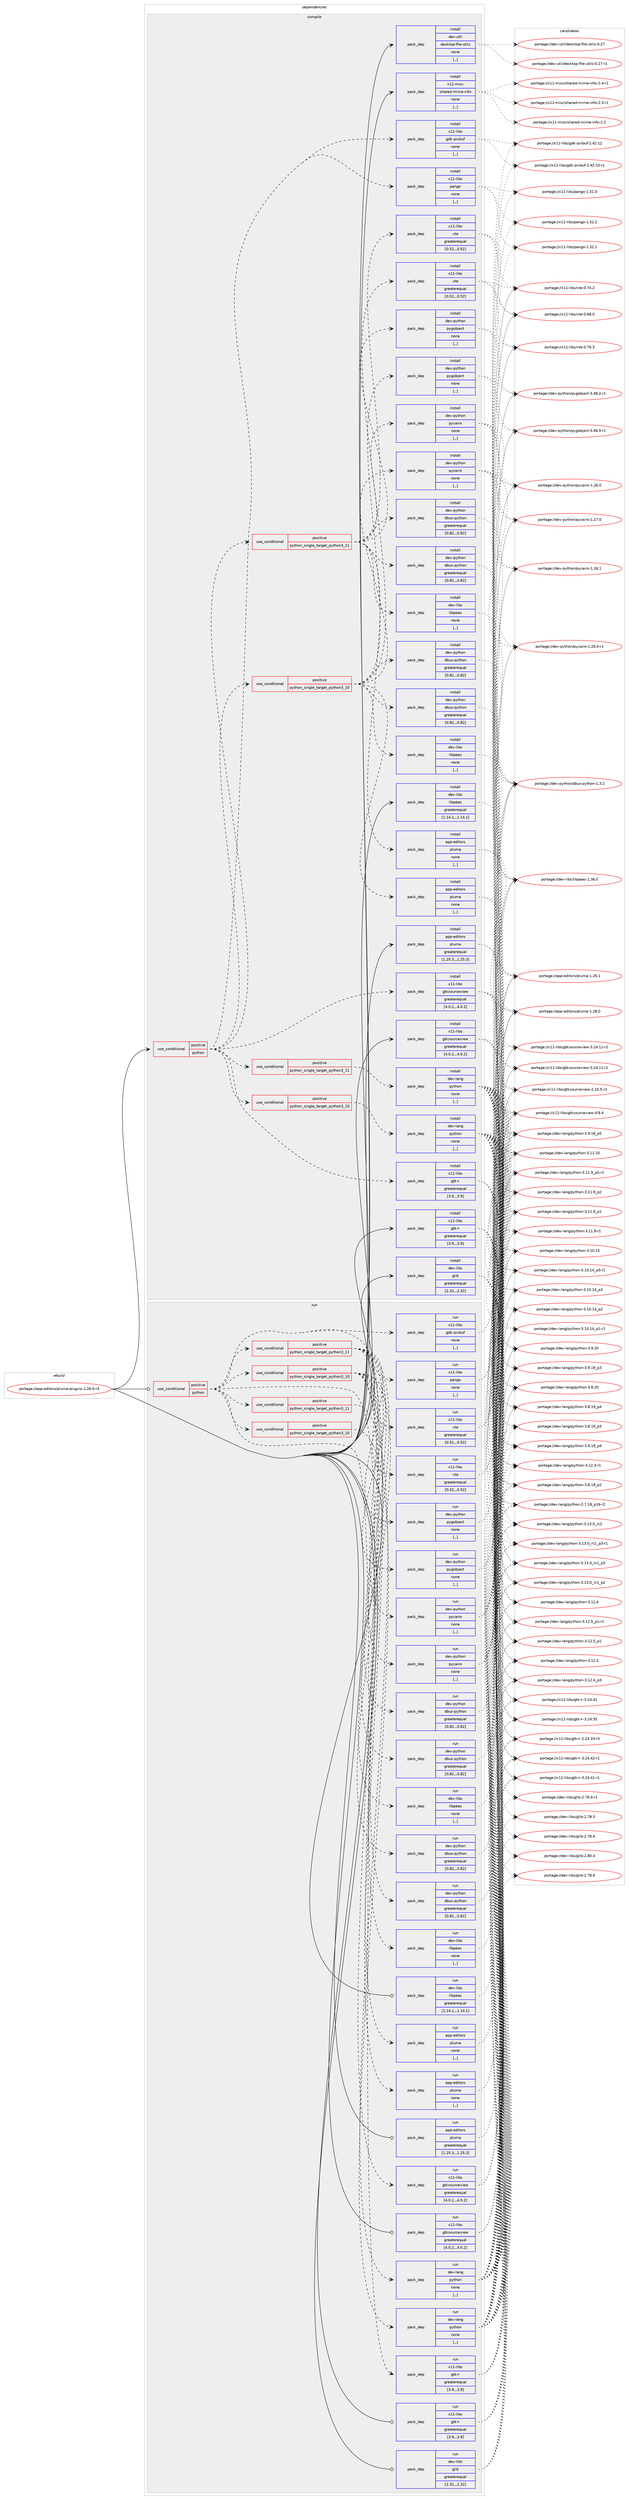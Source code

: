 digraph prolog {

# *************
# Graph options
# *************

newrank=true;
concentrate=true;
compound=true;
graph [rankdir=LR,fontname=Helvetica,fontsize=10,ranksep=1.5];#, ranksep=2.5, nodesep=0.2];
edge  [arrowhead=vee];
node  [fontname=Helvetica,fontsize=10];

# **********
# The ebuild
# **********

subgraph cluster_leftcol {
color=gray;
label=<<i>ebuild</i>>;
id [label="portage://app-editors/pluma-plugins-1.26.0-r3", color=red, width=4, href="../app-editors/pluma-plugins-1.26.0-r3.svg"];
}

# ****************
# The dependencies
# ****************

subgraph cluster_midcol {
color=gray;
label=<<i>dependencies</i>>;
subgraph cluster_compile {
fillcolor="#eeeeee";
style=filled;
label=<<i>compile</i>>;
subgraph cond135512 {
dependency514201 [label=<<TABLE BORDER="0" CELLBORDER="1" CELLSPACING="0" CELLPADDING="4"><TR><TD ROWSPAN="3" CELLPADDING="10">use_conditional</TD></TR><TR><TD>positive</TD></TR><TR><TD>python</TD></TR></TABLE>>, shape=none, color=red];
subgraph cond135513 {
dependency514202 [label=<<TABLE BORDER="0" CELLBORDER="1" CELLSPACING="0" CELLPADDING="4"><TR><TD ROWSPAN="3" CELLPADDING="10">use_conditional</TD></TR><TR><TD>positive</TD></TR><TR><TD>python_single_target_python3_10</TD></TR></TABLE>>, shape=none, color=red];
subgraph pack374969 {
dependency514203 [label=<<TABLE BORDER="0" CELLBORDER="1" CELLSPACING="0" CELLPADDING="4" WIDTH="220"><TR><TD ROWSPAN="6" CELLPADDING="30">pack_dep</TD></TR><TR><TD WIDTH="110">install</TD></TR><TR><TD>dev-lang</TD></TR><TR><TD>python</TD></TR><TR><TD>none</TD></TR><TR><TD>[,,]</TD></TR></TABLE>>, shape=none, color=blue];
}
dependency514202:e -> dependency514203:w [weight=20,style="dashed",arrowhead="vee"];
}
dependency514201:e -> dependency514202:w [weight=20,style="dashed",arrowhead="vee"];
subgraph cond135514 {
dependency514204 [label=<<TABLE BORDER="0" CELLBORDER="1" CELLSPACING="0" CELLPADDING="4"><TR><TD ROWSPAN="3" CELLPADDING="10">use_conditional</TD></TR><TR><TD>positive</TD></TR><TR><TD>python_single_target_python3_11</TD></TR></TABLE>>, shape=none, color=red];
subgraph pack374970 {
dependency514205 [label=<<TABLE BORDER="0" CELLBORDER="1" CELLSPACING="0" CELLPADDING="4" WIDTH="220"><TR><TD ROWSPAN="6" CELLPADDING="30">pack_dep</TD></TR><TR><TD WIDTH="110">install</TD></TR><TR><TD>dev-lang</TD></TR><TR><TD>python</TD></TR><TR><TD>none</TD></TR><TR><TD>[,,]</TD></TR></TABLE>>, shape=none, color=blue];
}
dependency514204:e -> dependency514205:w [weight=20,style="dashed",arrowhead="vee"];
}
dependency514201:e -> dependency514204:w [weight=20,style="dashed",arrowhead="vee"];
subgraph cond135515 {
dependency514206 [label=<<TABLE BORDER="0" CELLBORDER="1" CELLSPACING="0" CELLPADDING="4"><TR><TD ROWSPAN="3" CELLPADDING="10">use_conditional</TD></TR><TR><TD>positive</TD></TR><TR><TD>python_single_target_python3_10</TD></TR></TABLE>>, shape=none, color=red];
subgraph pack374971 {
dependency514207 [label=<<TABLE BORDER="0" CELLBORDER="1" CELLSPACING="0" CELLPADDING="4" WIDTH="220"><TR><TD ROWSPAN="6" CELLPADDING="30">pack_dep</TD></TR><TR><TD WIDTH="110">install</TD></TR><TR><TD>app-editors</TD></TR><TR><TD>pluma</TD></TR><TR><TD>none</TD></TR><TR><TD>[,,]</TD></TR></TABLE>>, shape=none, color=blue];
}
dependency514206:e -> dependency514207:w [weight=20,style="dashed",arrowhead="vee"];
subgraph pack374972 {
dependency514208 [label=<<TABLE BORDER="0" CELLBORDER="1" CELLSPACING="0" CELLPADDING="4" WIDTH="220"><TR><TD ROWSPAN="6" CELLPADDING="30">pack_dep</TD></TR><TR><TD WIDTH="110">install</TD></TR><TR><TD>dev-libs</TD></TR><TR><TD>libpeas</TD></TR><TR><TD>none</TD></TR><TR><TD>[,,]</TD></TR></TABLE>>, shape=none, color=blue];
}
dependency514206:e -> dependency514208:w [weight=20,style="dashed",arrowhead="vee"];
subgraph pack374973 {
dependency514209 [label=<<TABLE BORDER="0" CELLBORDER="1" CELLSPACING="0" CELLPADDING="4" WIDTH="220"><TR><TD ROWSPAN="6" CELLPADDING="30">pack_dep</TD></TR><TR><TD WIDTH="110">install</TD></TR><TR><TD>dev-python</TD></TR><TR><TD>dbus-python</TD></TR><TR><TD>greaterequal</TD></TR><TR><TD>[0.82,,,0.82]</TD></TR></TABLE>>, shape=none, color=blue];
}
dependency514206:e -> dependency514209:w [weight=20,style="dashed",arrowhead="vee"];
subgraph pack374974 {
dependency514210 [label=<<TABLE BORDER="0" CELLBORDER="1" CELLSPACING="0" CELLPADDING="4" WIDTH="220"><TR><TD ROWSPAN="6" CELLPADDING="30">pack_dep</TD></TR><TR><TD WIDTH="110">install</TD></TR><TR><TD>dev-python</TD></TR><TR><TD>pycairo</TD></TR><TR><TD>none</TD></TR><TR><TD>[,,]</TD></TR></TABLE>>, shape=none, color=blue];
}
dependency514206:e -> dependency514210:w [weight=20,style="dashed",arrowhead="vee"];
subgraph pack374975 {
dependency514211 [label=<<TABLE BORDER="0" CELLBORDER="1" CELLSPACING="0" CELLPADDING="4" WIDTH="220"><TR><TD ROWSPAN="6" CELLPADDING="30">pack_dep</TD></TR><TR><TD WIDTH="110">install</TD></TR><TR><TD>dev-python</TD></TR><TR><TD>pygobject</TD></TR><TR><TD>none</TD></TR><TR><TD>[,,]</TD></TR></TABLE>>, shape=none, color=blue];
}
dependency514206:e -> dependency514211:w [weight=20,style="dashed",arrowhead="vee"];
subgraph pack374976 {
dependency514212 [label=<<TABLE BORDER="0" CELLBORDER="1" CELLSPACING="0" CELLPADDING="4" WIDTH="220"><TR><TD ROWSPAN="6" CELLPADDING="30">pack_dep</TD></TR><TR><TD WIDTH="110">install</TD></TR><TR><TD>dev-python</TD></TR><TR><TD>dbus-python</TD></TR><TR><TD>greaterequal</TD></TR><TR><TD>[0.82,,,0.82]</TD></TR></TABLE>>, shape=none, color=blue];
}
dependency514206:e -> dependency514212:w [weight=20,style="dashed",arrowhead="vee"];
subgraph pack374977 {
dependency514213 [label=<<TABLE BORDER="0" CELLBORDER="1" CELLSPACING="0" CELLPADDING="4" WIDTH="220"><TR><TD ROWSPAN="6" CELLPADDING="30">pack_dep</TD></TR><TR><TD WIDTH="110">install</TD></TR><TR><TD>x11-libs</TD></TR><TR><TD>vte</TD></TR><TR><TD>greaterequal</TD></TR><TR><TD>[0.52,,,0.52]</TD></TR></TABLE>>, shape=none, color=blue];
}
dependency514206:e -> dependency514213:w [weight=20,style="dashed",arrowhead="vee"];
}
dependency514201:e -> dependency514206:w [weight=20,style="dashed",arrowhead="vee"];
subgraph cond135516 {
dependency514214 [label=<<TABLE BORDER="0" CELLBORDER="1" CELLSPACING="0" CELLPADDING="4"><TR><TD ROWSPAN="3" CELLPADDING="10">use_conditional</TD></TR><TR><TD>positive</TD></TR><TR><TD>python_single_target_python3_11</TD></TR></TABLE>>, shape=none, color=red];
subgraph pack374978 {
dependency514215 [label=<<TABLE BORDER="0" CELLBORDER="1" CELLSPACING="0" CELLPADDING="4" WIDTH="220"><TR><TD ROWSPAN="6" CELLPADDING="30">pack_dep</TD></TR><TR><TD WIDTH="110">install</TD></TR><TR><TD>app-editors</TD></TR><TR><TD>pluma</TD></TR><TR><TD>none</TD></TR><TR><TD>[,,]</TD></TR></TABLE>>, shape=none, color=blue];
}
dependency514214:e -> dependency514215:w [weight=20,style="dashed",arrowhead="vee"];
subgraph pack374979 {
dependency514216 [label=<<TABLE BORDER="0" CELLBORDER="1" CELLSPACING="0" CELLPADDING="4" WIDTH="220"><TR><TD ROWSPAN="6" CELLPADDING="30">pack_dep</TD></TR><TR><TD WIDTH="110">install</TD></TR><TR><TD>dev-libs</TD></TR><TR><TD>libpeas</TD></TR><TR><TD>none</TD></TR><TR><TD>[,,]</TD></TR></TABLE>>, shape=none, color=blue];
}
dependency514214:e -> dependency514216:w [weight=20,style="dashed",arrowhead="vee"];
subgraph pack374980 {
dependency514217 [label=<<TABLE BORDER="0" CELLBORDER="1" CELLSPACING="0" CELLPADDING="4" WIDTH="220"><TR><TD ROWSPAN="6" CELLPADDING="30">pack_dep</TD></TR><TR><TD WIDTH="110">install</TD></TR><TR><TD>dev-python</TD></TR><TR><TD>dbus-python</TD></TR><TR><TD>greaterequal</TD></TR><TR><TD>[0.82,,,0.82]</TD></TR></TABLE>>, shape=none, color=blue];
}
dependency514214:e -> dependency514217:w [weight=20,style="dashed",arrowhead="vee"];
subgraph pack374981 {
dependency514218 [label=<<TABLE BORDER="0" CELLBORDER="1" CELLSPACING="0" CELLPADDING="4" WIDTH="220"><TR><TD ROWSPAN="6" CELLPADDING="30">pack_dep</TD></TR><TR><TD WIDTH="110">install</TD></TR><TR><TD>dev-python</TD></TR><TR><TD>pycairo</TD></TR><TR><TD>none</TD></TR><TR><TD>[,,]</TD></TR></TABLE>>, shape=none, color=blue];
}
dependency514214:e -> dependency514218:w [weight=20,style="dashed",arrowhead="vee"];
subgraph pack374982 {
dependency514219 [label=<<TABLE BORDER="0" CELLBORDER="1" CELLSPACING="0" CELLPADDING="4" WIDTH="220"><TR><TD ROWSPAN="6" CELLPADDING="30">pack_dep</TD></TR><TR><TD WIDTH="110">install</TD></TR><TR><TD>dev-python</TD></TR><TR><TD>pygobject</TD></TR><TR><TD>none</TD></TR><TR><TD>[,,]</TD></TR></TABLE>>, shape=none, color=blue];
}
dependency514214:e -> dependency514219:w [weight=20,style="dashed",arrowhead="vee"];
subgraph pack374983 {
dependency514220 [label=<<TABLE BORDER="0" CELLBORDER="1" CELLSPACING="0" CELLPADDING="4" WIDTH="220"><TR><TD ROWSPAN="6" CELLPADDING="30">pack_dep</TD></TR><TR><TD WIDTH="110">install</TD></TR><TR><TD>dev-python</TD></TR><TR><TD>dbus-python</TD></TR><TR><TD>greaterequal</TD></TR><TR><TD>[0.82,,,0.82]</TD></TR></TABLE>>, shape=none, color=blue];
}
dependency514214:e -> dependency514220:w [weight=20,style="dashed",arrowhead="vee"];
subgraph pack374984 {
dependency514221 [label=<<TABLE BORDER="0" CELLBORDER="1" CELLSPACING="0" CELLPADDING="4" WIDTH="220"><TR><TD ROWSPAN="6" CELLPADDING="30">pack_dep</TD></TR><TR><TD WIDTH="110">install</TD></TR><TR><TD>x11-libs</TD></TR><TR><TD>vte</TD></TR><TR><TD>greaterequal</TD></TR><TR><TD>[0.52,,,0.52]</TD></TR></TABLE>>, shape=none, color=blue];
}
dependency514214:e -> dependency514221:w [weight=20,style="dashed",arrowhead="vee"];
}
dependency514201:e -> dependency514214:w [weight=20,style="dashed",arrowhead="vee"];
subgraph pack374985 {
dependency514222 [label=<<TABLE BORDER="0" CELLBORDER="1" CELLSPACING="0" CELLPADDING="4" WIDTH="220"><TR><TD ROWSPAN="6" CELLPADDING="30">pack_dep</TD></TR><TR><TD WIDTH="110">install</TD></TR><TR><TD>x11-libs</TD></TR><TR><TD>gtk+</TD></TR><TR><TD>greaterequal</TD></TR><TR><TD>[3.9,,,3.9]</TD></TR></TABLE>>, shape=none, color=blue];
}
dependency514201:e -> dependency514222:w [weight=20,style="dashed",arrowhead="vee"];
subgraph pack374986 {
dependency514223 [label=<<TABLE BORDER="0" CELLBORDER="1" CELLSPACING="0" CELLPADDING="4" WIDTH="220"><TR><TD ROWSPAN="6" CELLPADDING="30">pack_dep</TD></TR><TR><TD WIDTH="110">install</TD></TR><TR><TD>x11-libs</TD></TR><TR><TD>gtksourceview</TD></TR><TR><TD>greaterequal</TD></TR><TR><TD>[4.0.2,,,4.0.2]</TD></TR></TABLE>>, shape=none, color=blue];
}
dependency514201:e -> dependency514223:w [weight=20,style="dashed",arrowhead="vee"];
subgraph pack374987 {
dependency514224 [label=<<TABLE BORDER="0" CELLBORDER="1" CELLSPACING="0" CELLPADDING="4" WIDTH="220"><TR><TD ROWSPAN="6" CELLPADDING="30">pack_dep</TD></TR><TR><TD WIDTH="110">install</TD></TR><TR><TD>x11-libs</TD></TR><TR><TD>pango</TD></TR><TR><TD>none</TD></TR><TR><TD>[,,]</TD></TR></TABLE>>, shape=none, color=blue];
}
dependency514201:e -> dependency514224:w [weight=20,style="dashed",arrowhead="vee"];
subgraph pack374988 {
dependency514225 [label=<<TABLE BORDER="0" CELLBORDER="1" CELLSPACING="0" CELLPADDING="4" WIDTH="220"><TR><TD ROWSPAN="6" CELLPADDING="30">pack_dep</TD></TR><TR><TD WIDTH="110">install</TD></TR><TR><TD>x11-libs</TD></TR><TR><TD>gdk-pixbuf</TD></TR><TR><TD>none</TD></TR><TR><TD>[,,]</TD></TR></TABLE>>, shape=none, color=blue];
}
dependency514201:e -> dependency514225:w [weight=20,style="dashed",arrowhead="vee"];
}
id:e -> dependency514201:w [weight=20,style="solid",arrowhead="vee"];
subgraph pack374989 {
dependency514226 [label=<<TABLE BORDER="0" CELLBORDER="1" CELLSPACING="0" CELLPADDING="4" WIDTH="220"><TR><TD ROWSPAN="6" CELLPADDING="30">pack_dep</TD></TR><TR><TD WIDTH="110">install</TD></TR><TR><TD>app-editors</TD></TR><TR><TD>pluma</TD></TR><TR><TD>greaterequal</TD></TR><TR><TD>[1.25.3,,,1.25.3]</TD></TR></TABLE>>, shape=none, color=blue];
}
id:e -> dependency514226:w [weight=20,style="solid",arrowhead="vee"];
subgraph pack374990 {
dependency514227 [label=<<TABLE BORDER="0" CELLBORDER="1" CELLSPACING="0" CELLPADDING="4" WIDTH="220"><TR><TD ROWSPAN="6" CELLPADDING="30">pack_dep</TD></TR><TR><TD WIDTH="110">install</TD></TR><TR><TD>dev-libs</TD></TR><TR><TD>glib</TD></TR><TR><TD>greaterequal</TD></TR><TR><TD>[2.32,,,2.32]</TD></TR></TABLE>>, shape=none, color=blue];
}
id:e -> dependency514227:w [weight=20,style="solid",arrowhead="vee"];
subgraph pack374991 {
dependency514228 [label=<<TABLE BORDER="0" CELLBORDER="1" CELLSPACING="0" CELLPADDING="4" WIDTH="220"><TR><TD ROWSPAN="6" CELLPADDING="30">pack_dep</TD></TR><TR><TD WIDTH="110">install</TD></TR><TR><TD>dev-libs</TD></TR><TR><TD>libpeas</TD></TR><TR><TD>greaterequal</TD></TR><TR><TD>[1.14.1,,,1.14.1]</TD></TR></TABLE>>, shape=none, color=blue];
}
id:e -> dependency514228:w [weight=20,style="solid",arrowhead="vee"];
subgraph pack374992 {
dependency514229 [label=<<TABLE BORDER="0" CELLBORDER="1" CELLSPACING="0" CELLPADDING="4" WIDTH="220"><TR><TD ROWSPAN="6" CELLPADDING="30">pack_dep</TD></TR><TR><TD WIDTH="110">install</TD></TR><TR><TD>dev-util</TD></TR><TR><TD>desktop-file-utils</TD></TR><TR><TD>none</TD></TR><TR><TD>[,,]</TD></TR></TABLE>>, shape=none, color=blue];
}
id:e -> dependency514229:w [weight=20,style="solid",arrowhead="vee"];
subgraph pack374993 {
dependency514230 [label=<<TABLE BORDER="0" CELLBORDER="1" CELLSPACING="0" CELLPADDING="4" WIDTH="220"><TR><TD ROWSPAN="6" CELLPADDING="30">pack_dep</TD></TR><TR><TD WIDTH="110">install</TD></TR><TR><TD>x11-libs</TD></TR><TR><TD>gtk+</TD></TR><TR><TD>greaterequal</TD></TR><TR><TD>[3.9,,,3.9]</TD></TR></TABLE>>, shape=none, color=blue];
}
id:e -> dependency514230:w [weight=20,style="solid",arrowhead="vee"];
subgraph pack374994 {
dependency514231 [label=<<TABLE BORDER="0" CELLBORDER="1" CELLSPACING="0" CELLPADDING="4" WIDTH="220"><TR><TD ROWSPAN="6" CELLPADDING="30">pack_dep</TD></TR><TR><TD WIDTH="110">install</TD></TR><TR><TD>x11-libs</TD></TR><TR><TD>gtksourceview</TD></TR><TR><TD>greaterequal</TD></TR><TR><TD>[4.0.2,,,4.0.2]</TD></TR></TABLE>>, shape=none, color=blue];
}
id:e -> dependency514231:w [weight=20,style="solid",arrowhead="vee"];
subgraph pack374995 {
dependency514232 [label=<<TABLE BORDER="0" CELLBORDER="1" CELLSPACING="0" CELLPADDING="4" WIDTH="220"><TR><TD ROWSPAN="6" CELLPADDING="30">pack_dep</TD></TR><TR><TD WIDTH="110">install</TD></TR><TR><TD>x11-misc</TD></TR><TR><TD>shared-mime-info</TD></TR><TR><TD>none</TD></TR><TR><TD>[,,]</TD></TR></TABLE>>, shape=none, color=blue];
}
id:e -> dependency514232:w [weight=20,style="solid",arrowhead="vee"];
}
subgraph cluster_compileandrun {
fillcolor="#eeeeee";
style=filled;
label=<<i>compile and run</i>>;
}
subgraph cluster_run {
fillcolor="#eeeeee";
style=filled;
label=<<i>run</i>>;
subgraph cond135517 {
dependency514233 [label=<<TABLE BORDER="0" CELLBORDER="1" CELLSPACING="0" CELLPADDING="4"><TR><TD ROWSPAN="3" CELLPADDING="10">use_conditional</TD></TR><TR><TD>positive</TD></TR><TR><TD>python</TD></TR></TABLE>>, shape=none, color=red];
subgraph cond135518 {
dependency514234 [label=<<TABLE BORDER="0" CELLBORDER="1" CELLSPACING="0" CELLPADDING="4"><TR><TD ROWSPAN="3" CELLPADDING="10">use_conditional</TD></TR><TR><TD>positive</TD></TR><TR><TD>python_single_target_python3_10</TD></TR></TABLE>>, shape=none, color=red];
subgraph pack374996 {
dependency514235 [label=<<TABLE BORDER="0" CELLBORDER="1" CELLSPACING="0" CELLPADDING="4" WIDTH="220"><TR><TD ROWSPAN="6" CELLPADDING="30">pack_dep</TD></TR><TR><TD WIDTH="110">run</TD></TR><TR><TD>dev-lang</TD></TR><TR><TD>python</TD></TR><TR><TD>none</TD></TR><TR><TD>[,,]</TD></TR></TABLE>>, shape=none, color=blue];
}
dependency514234:e -> dependency514235:w [weight=20,style="dashed",arrowhead="vee"];
}
dependency514233:e -> dependency514234:w [weight=20,style="dashed",arrowhead="vee"];
subgraph cond135519 {
dependency514236 [label=<<TABLE BORDER="0" CELLBORDER="1" CELLSPACING="0" CELLPADDING="4"><TR><TD ROWSPAN="3" CELLPADDING="10">use_conditional</TD></TR><TR><TD>positive</TD></TR><TR><TD>python_single_target_python3_11</TD></TR></TABLE>>, shape=none, color=red];
subgraph pack374997 {
dependency514237 [label=<<TABLE BORDER="0" CELLBORDER="1" CELLSPACING="0" CELLPADDING="4" WIDTH="220"><TR><TD ROWSPAN="6" CELLPADDING="30">pack_dep</TD></TR><TR><TD WIDTH="110">run</TD></TR><TR><TD>dev-lang</TD></TR><TR><TD>python</TD></TR><TR><TD>none</TD></TR><TR><TD>[,,]</TD></TR></TABLE>>, shape=none, color=blue];
}
dependency514236:e -> dependency514237:w [weight=20,style="dashed",arrowhead="vee"];
}
dependency514233:e -> dependency514236:w [weight=20,style="dashed",arrowhead="vee"];
subgraph cond135520 {
dependency514238 [label=<<TABLE BORDER="0" CELLBORDER="1" CELLSPACING="0" CELLPADDING="4"><TR><TD ROWSPAN="3" CELLPADDING="10">use_conditional</TD></TR><TR><TD>positive</TD></TR><TR><TD>python_single_target_python3_10</TD></TR></TABLE>>, shape=none, color=red];
subgraph pack374998 {
dependency514239 [label=<<TABLE BORDER="0" CELLBORDER="1" CELLSPACING="0" CELLPADDING="4" WIDTH="220"><TR><TD ROWSPAN="6" CELLPADDING="30">pack_dep</TD></TR><TR><TD WIDTH="110">run</TD></TR><TR><TD>app-editors</TD></TR><TR><TD>pluma</TD></TR><TR><TD>none</TD></TR><TR><TD>[,,]</TD></TR></TABLE>>, shape=none, color=blue];
}
dependency514238:e -> dependency514239:w [weight=20,style="dashed",arrowhead="vee"];
subgraph pack374999 {
dependency514240 [label=<<TABLE BORDER="0" CELLBORDER="1" CELLSPACING="0" CELLPADDING="4" WIDTH="220"><TR><TD ROWSPAN="6" CELLPADDING="30">pack_dep</TD></TR><TR><TD WIDTH="110">run</TD></TR><TR><TD>dev-libs</TD></TR><TR><TD>libpeas</TD></TR><TR><TD>none</TD></TR><TR><TD>[,,]</TD></TR></TABLE>>, shape=none, color=blue];
}
dependency514238:e -> dependency514240:w [weight=20,style="dashed",arrowhead="vee"];
subgraph pack375000 {
dependency514241 [label=<<TABLE BORDER="0" CELLBORDER="1" CELLSPACING="0" CELLPADDING="4" WIDTH="220"><TR><TD ROWSPAN="6" CELLPADDING="30">pack_dep</TD></TR><TR><TD WIDTH="110">run</TD></TR><TR><TD>dev-python</TD></TR><TR><TD>dbus-python</TD></TR><TR><TD>greaterequal</TD></TR><TR><TD>[0.82,,,0.82]</TD></TR></TABLE>>, shape=none, color=blue];
}
dependency514238:e -> dependency514241:w [weight=20,style="dashed",arrowhead="vee"];
subgraph pack375001 {
dependency514242 [label=<<TABLE BORDER="0" CELLBORDER="1" CELLSPACING="0" CELLPADDING="4" WIDTH="220"><TR><TD ROWSPAN="6" CELLPADDING="30">pack_dep</TD></TR><TR><TD WIDTH="110">run</TD></TR><TR><TD>dev-python</TD></TR><TR><TD>pycairo</TD></TR><TR><TD>none</TD></TR><TR><TD>[,,]</TD></TR></TABLE>>, shape=none, color=blue];
}
dependency514238:e -> dependency514242:w [weight=20,style="dashed",arrowhead="vee"];
subgraph pack375002 {
dependency514243 [label=<<TABLE BORDER="0" CELLBORDER="1" CELLSPACING="0" CELLPADDING="4" WIDTH="220"><TR><TD ROWSPAN="6" CELLPADDING="30">pack_dep</TD></TR><TR><TD WIDTH="110">run</TD></TR><TR><TD>dev-python</TD></TR><TR><TD>pygobject</TD></TR><TR><TD>none</TD></TR><TR><TD>[,,]</TD></TR></TABLE>>, shape=none, color=blue];
}
dependency514238:e -> dependency514243:w [weight=20,style="dashed",arrowhead="vee"];
subgraph pack375003 {
dependency514244 [label=<<TABLE BORDER="0" CELLBORDER="1" CELLSPACING="0" CELLPADDING="4" WIDTH="220"><TR><TD ROWSPAN="6" CELLPADDING="30">pack_dep</TD></TR><TR><TD WIDTH="110">run</TD></TR><TR><TD>dev-python</TD></TR><TR><TD>dbus-python</TD></TR><TR><TD>greaterequal</TD></TR><TR><TD>[0.82,,,0.82]</TD></TR></TABLE>>, shape=none, color=blue];
}
dependency514238:e -> dependency514244:w [weight=20,style="dashed",arrowhead="vee"];
subgraph pack375004 {
dependency514245 [label=<<TABLE BORDER="0" CELLBORDER="1" CELLSPACING="0" CELLPADDING="4" WIDTH="220"><TR><TD ROWSPAN="6" CELLPADDING="30">pack_dep</TD></TR><TR><TD WIDTH="110">run</TD></TR><TR><TD>x11-libs</TD></TR><TR><TD>vte</TD></TR><TR><TD>greaterequal</TD></TR><TR><TD>[0.52,,,0.52]</TD></TR></TABLE>>, shape=none, color=blue];
}
dependency514238:e -> dependency514245:w [weight=20,style="dashed",arrowhead="vee"];
}
dependency514233:e -> dependency514238:w [weight=20,style="dashed",arrowhead="vee"];
subgraph cond135521 {
dependency514246 [label=<<TABLE BORDER="0" CELLBORDER="1" CELLSPACING="0" CELLPADDING="4"><TR><TD ROWSPAN="3" CELLPADDING="10">use_conditional</TD></TR><TR><TD>positive</TD></TR><TR><TD>python_single_target_python3_11</TD></TR></TABLE>>, shape=none, color=red];
subgraph pack375005 {
dependency514247 [label=<<TABLE BORDER="0" CELLBORDER="1" CELLSPACING="0" CELLPADDING="4" WIDTH="220"><TR><TD ROWSPAN="6" CELLPADDING="30">pack_dep</TD></TR><TR><TD WIDTH="110">run</TD></TR><TR><TD>app-editors</TD></TR><TR><TD>pluma</TD></TR><TR><TD>none</TD></TR><TR><TD>[,,]</TD></TR></TABLE>>, shape=none, color=blue];
}
dependency514246:e -> dependency514247:w [weight=20,style="dashed",arrowhead="vee"];
subgraph pack375006 {
dependency514248 [label=<<TABLE BORDER="0" CELLBORDER="1" CELLSPACING="0" CELLPADDING="4" WIDTH="220"><TR><TD ROWSPAN="6" CELLPADDING="30">pack_dep</TD></TR><TR><TD WIDTH="110">run</TD></TR><TR><TD>dev-libs</TD></TR><TR><TD>libpeas</TD></TR><TR><TD>none</TD></TR><TR><TD>[,,]</TD></TR></TABLE>>, shape=none, color=blue];
}
dependency514246:e -> dependency514248:w [weight=20,style="dashed",arrowhead="vee"];
subgraph pack375007 {
dependency514249 [label=<<TABLE BORDER="0" CELLBORDER="1" CELLSPACING="0" CELLPADDING="4" WIDTH="220"><TR><TD ROWSPAN="6" CELLPADDING="30">pack_dep</TD></TR><TR><TD WIDTH="110">run</TD></TR><TR><TD>dev-python</TD></TR><TR><TD>dbus-python</TD></TR><TR><TD>greaterequal</TD></TR><TR><TD>[0.82,,,0.82]</TD></TR></TABLE>>, shape=none, color=blue];
}
dependency514246:e -> dependency514249:w [weight=20,style="dashed",arrowhead="vee"];
subgraph pack375008 {
dependency514250 [label=<<TABLE BORDER="0" CELLBORDER="1" CELLSPACING="0" CELLPADDING="4" WIDTH="220"><TR><TD ROWSPAN="6" CELLPADDING="30">pack_dep</TD></TR><TR><TD WIDTH="110">run</TD></TR><TR><TD>dev-python</TD></TR><TR><TD>pycairo</TD></TR><TR><TD>none</TD></TR><TR><TD>[,,]</TD></TR></TABLE>>, shape=none, color=blue];
}
dependency514246:e -> dependency514250:w [weight=20,style="dashed",arrowhead="vee"];
subgraph pack375009 {
dependency514251 [label=<<TABLE BORDER="0" CELLBORDER="1" CELLSPACING="0" CELLPADDING="4" WIDTH="220"><TR><TD ROWSPAN="6" CELLPADDING="30">pack_dep</TD></TR><TR><TD WIDTH="110">run</TD></TR><TR><TD>dev-python</TD></TR><TR><TD>pygobject</TD></TR><TR><TD>none</TD></TR><TR><TD>[,,]</TD></TR></TABLE>>, shape=none, color=blue];
}
dependency514246:e -> dependency514251:w [weight=20,style="dashed",arrowhead="vee"];
subgraph pack375010 {
dependency514252 [label=<<TABLE BORDER="0" CELLBORDER="1" CELLSPACING="0" CELLPADDING="4" WIDTH="220"><TR><TD ROWSPAN="6" CELLPADDING="30">pack_dep</TD></TR><TR><TD WIDTH="110">run</TD></TR><TR><TD>dev-python</TD></TR><TR><TD>dbus-python</TD></TR><TR><TD>greaterequal</TD></TR><TR><TD>[0.82,,,0.82]</TD></TR></TABLE>>, shape=none, color=blue];
}
dependency514246:e -> dependency514252:w [weight=20,style="dashed",arrowhead="vee"];
subgraph pack375011 {
dependency514253 [label=<<TABLE BORDER="0" CELLBORDER="1" CELLSPACING="0" CELLPADDING="4" WIDTH="220"><TR><TD ROWSPAN="6" CELLPADDING="30">pack_dep</TD></TR><TR><TD WIDTH="110">run</TD></TR><TR><TD>x11-libs</TD></TR><TR><TD>vte</TD></TR><TR><TD>greaterequal</TD></TR><TR><TD>[0.52,,,0.52]</TD></TR></TABLE>>, shape=none, color=blue];
}
dependency514246:e -> dependency514253:w [weight=20,style="dashed",arrowhead="vee"];
}
dependency514233:e -> dependency514246:w [weight=20,style="dashed",arrowhead="vee"];
subgraph pack375012 {
dependency514254 [label=<<TABLE BORDER="0" CELLBORDER="1" CELLSPACING="0" CELLPADDING="4" WIDTH="220"><TR><TD ROWSPAN="6" CELLPADDING="30">pack_dep</TD></TR><TR><TD WIDTH="110">run</TD></TR><TR><TD>x11-libs</TD></TR><TR><TD>gtk+</TD></TR><TR><TD>greaterequal</TD></TR><TR><TD>[3.9,,,3.9]</TD></TR></TABLE>>, shape=none, color=blue];
}
dependency514233:e -> dependency514254:w [weight=20,style="dashed",arrowhead="vee"];
subgraph pack375013 {
dependency514255 [label=<<TABLE BORDER="0" CELLBORDER="1" CELLSPACING="0" CELLPADDING="4" WIDTH="220"><TR><TD ROWSPAN="6" CELLPADDING="30">pack_dep</TD></TR><TR><TD WIDTH="110">run</TD></TR><TR><TD>x11-libs</TD></TR><TR><TD>gtksourceview</TD></TR><TR><TD>greaterequal</TD></TR><TR><TD>[4.0.2,,,4.0.2]</TD></TR></TABLE>>, shape=none, color=blue];
}
dependency514233:e -> dependency514255:w [weight=20,style="dashed",arrowhead="vee"];
subgraph pack375014 {
dependency514256 [label=<<TABLE BORDER="0" CELLBORDER="1" CELLSPACING="0" CELLPADDING="4" WIDTH="220"><TR><TD ROWSPAN="6" CELLPADDING="30">pack_dep</TD></TR><TR><TD WIDTH="110">run</TD></TR><TR><TD>x11-libs</TD></TR><TR><TD>pango</TD></TR><TR><TD>none</TD></TR><TR><TD>[,,]</TD></TR></TABLE>>, shape=none, color=blue];
}
dependency514233:e -> dependency514256:w [weight=20,style="dashed",arrowhead="vee"];
subgraph pack375015 {
dependency514257 [label=<<TABLE BORDER="0" CELLBORDER="1" CELLSPACING="0" CELLPADDING="4" WIDTH="220"><TR><TD ROWSPAN="6" CELLPADDING="30">pack_dep</TD></TR><TR><TD WIDTH="110">run</TD></TR><TR><TD>x11-libs</TD></TR><TR><TD>gdk-pixbuf</TD></TR><TR><TD>none</TD></TR><TR><TD>[,,]</TD></TR></TABLE>>, shape=none, color=blue];
}
dependency514233:e -> dependency514257:w [weight=20,style="dashed",arrowhead="vee"];
}
id:e -> dependency514233:w [weight=20,style="solid",arrowhead="odot"];
subgraph pack375016 {
dependency514258 [label=<<TABLE BORDER="0" CELLBORDER="1" CELLSPACING="0" CELLPADDING="4" WIDTH="220"><TR><TD ROWSPAN="6" CELLPADDING="30">pack_dep</TD></TR><TR><TD WIDTH="110">run</TD></TR><TR><TD>app-editors</TD></TR><TR><TD>pluma</TD></TR><TR><TD>greaterequal</TD></TR><TR><TD>[1.25.3,,,1.25.3]</TD></TR></TABLE>>, shape=none, color=blue];
}
id:e -> dependency514258:w [weight=20,style="solid",arrowhead="odot"];
subgraph pack375017 {
dependency514259 [label=<<TABLE BORDER="0" CELLBORDER="1" CELLSPACING="0" CELLPADDING="4" WIDTH="220"><TR><TD ROWSPAN="6" CELLPADDING="30">pack_dep</TD></TR><TR><TD WIDTH="110">run</TD></TR><TR><TD>dev-libs</TD></TR><TR><TD>glib</TD></TR><TR><TD>greaterequal</TD></TR><TR><TD>[2.32,,,2.32]</TD></TR></TABLE>>, shape=none, color=blue];
}
id:e -> dependency514259:w [weight=20,style="solid",arrowhead="odot"];
subgraph pack375018 {
dependency514260 [label=<<TABLE BORDER="0" CELLBORDER="1" CELLSPACING="0" CELLPADDING="4" WIDTH="220"><TR><TD ROWSPAN="6" CELLPADDING="30">pack_dep</TD></TR><TR><TD WIDTH="110">run</TD></TR><TR><TD>dev-libs</TD></TR><TR><TD>libpeas</TD></TR><TR><TD>greaterequal</TD></TR><TR><TD>[1.14.1,,,1.14.1]</TD></TR></TABLE>>, shape=none, color=blue];
}
id:e -> dependency514260:w [weight=20,style="solid",arrowhead="odot"];
subgraph pack375019 {
dependency514261 [label=<<TABLE BORDER="0" CELLBORDER="1" CELLSPACING="0" CELLPADDING="4" WIDTH="220"><TR><TD ROWSPAN="6" CELLPADDING="30">pack_dep</TD></TR><TR><TD WIDTH="110">run</TD></TR><TR><TD>x11-libs</TD></TR><TR><TD>gtk+</TD></TR><TR><TD>greaterequal</TD></TR><TR><TD>[3.9,,,3.9]</TD></TR></TABLE>>, shape=none, color=blue];
}
id:e -> dependency514261:w [weight=20,style="solid",arrowhead="odot"];
subgraph pack375020 {
dependency514262 [label=<<TABLE BORDER="0" CELLBORDER="1" CELLSPACING="0" CELLPADDING="4" WIDTH="220"><TR><TD ROWSPAN="6" CELLPADDING="30">pack_dep</TD></TR><TR><TD WIDTH="110">run</TD></TR><TR><TD>x11-libs</TD></TR><TR><TD>gtksourceview</TD></TR><TR><TD>greaterequal</TD></TR><TR><TD>[4.0.2,,,4.0.2]</TD></TR></TABLE>>, shape=none, color=blue];
}
id:e -> dependency514262:w [weight=20,style="solid",arrowhead="odot"];
}
}

# **************
# The candidates
# **************

subgraph cluster_choices {
rank=same;
color=gray;
label=<<i>candidates</i>>;

subgraph choice374969 {
color=black;
nodesep=1;
choice10010111845108971101034711212111610411111045514649514648951149950 [label="portage://dev-lang/python-3.13.0_rc2", color=red, width=4,href="../dev-lang/python-3.13.0_rc2.svg"];
choice1001011184510897110103471121211161041111104551464951464895114994995112514511449 [label="portage://dev-lang/python-3.13.0_rc1_p3-r1", color=red, width=4,href="../dev-lang/python-3.13.0_rc1_p3-r1.svg"];
choice100101118451089711010347112121116104111110455146495146489511499499511251 [label="portage://dev-lang/python-3.13.0_rc1_p3", color=red, width=4,href="../dev-lang/python-3.13.0_rc1_p3.svg"];
choice100101118451089711010347112121116104111110455146495146489511499499511250 [label="portage://dev-lang/python-3.13.0_rc1_p2", color=red, width=4,href="../dev-lang/python-3.13.0_rc1_p2.svg"];
choice10010111845108971101034711212111610411111045514649504654 [label="portage://dev-lang/python-3.12.6", color=red, width=4,href="../dev-lang/python-3.12.6.svg"];
choice1001011184510897110103471121211161041111104551464950465395112494511449 [label="portage://dev-lang/python-3.12.5_p1-r1", color=red, width=4,href="../dev-lang/python-3.12.5_p1-r1.svg"];
choice100101118451089711010347112121116104111110455146495046539511249 [label="portage://dev-lang/python-3.12.5_p1", color=red, width=4,href="../dev-lang/python-3.12.5_p1.svg"];
choice10010111845108971101034711212111610411111045514649504653 [label="portage://dev-lang/python-3.12.5", color=red, width=4,href="../dev-lang/python-3.12.5.svg"];
choice100101118451089711010347112121116104111110455146495046529511251 [label="portage://dev-lang/python-3.12.4_p3", color=red, width=4,href="../dev-lang/python-3.12.4_p3.svg"];
choice100101118451089711010347112121116104111110455146495046514511449 [label="portage://dev-lang/python-3.12.3-r1", color=red, width=4,href="../dev-lang/python-3.12.3-r1.svg"];
choice1001011184510897110103471121211161041111104551464949464948 [label="portage://dev-lang/python-3.11.10", color=red, width=4,href="../dev-lang/python-3.11.10.svg"];
choice1001011184510897110103471121211161041111104551464949465795112504511449 [label="portage://dev-lang/python-3.11.9_p2-r1", color=red, width=4,href="../dev-lang/python-3.11.9_p2-r1.svg"];
choice100101118451089711010347112121116104111110455146494946579511250 [label="portage://dev-lang/python-3.11.9_p2", color=red, width=4,href="../dev-lang/python-3.11.9_p2.svg"];
choice100101118451089711010347112121116104111110455146494946579511249 [label="portage://dev-lang/python-3.11.9_p1", color=red, width=4,href="../dev-lang/python-3.11.9_p1.svg"];
choice100101118451089711010347112121116104111110455146494946574511449 [label="portage://dev-lang/python-3.11.9-r1", color=red, width=4,href="../dev-lang/python-3.11.9-r1.svg"];
choice1001011184510897110103471121211161041111104551464948464953 [label="portage://dev-lang/python-3.10.15", color=red, width=4,href="../dev-lang/python-3.10.15.svg"];
choice100101118451089711010347112121116104111110455146494846495295112514511449 [label="portage://dev-lang/python-3.10.14_p3-r1", color=red, width=4,href="../dev-lang/python-3.10.14_p3-r1.svg"];
choice10010111845108971101034711212111610411111045514649484649529511251 [label="portage://dev-lang/python-3.10.14_p3", color=red, width=4,href="../dev-lang/python-3.10.14_p3.svg"];
choice10010111845108971101034711212111610411111045514649484649529511250 [label="portage://dev-lang/python-3.10.14_p2", color=red, width=4,href="../dev-lang/python-3.10.14_p2.svg"];
choice100101118451089711010347112121116104111110455146494846495295112494511449 [label="portage://dev-lang/python-3.10.14_p1-r1", color=red, width=4,href="../dev-lang/python-3.10.14_p1-r1.svg"];
choice10010111845108971101034711212111610411111045514657465048 [label="portage://dev-lang/python-3.9.20", color=red, width=4,href="../dev-lang/python-3.9.20.svg"];
choice100101118451089711010347112121116104111110455146574649579511253 [label="portage://dev-lang/python-3.9.19_p5", color=red, width=4,href="../dev-lang/python-3.9.19_p5.svg"];
choice100101118451089711010347112121116104111110455146574649579511252 [label="portage://dev-lang/python-3.9.19_p4", color=red, width=4,href="../dev-lang/python-3.9.19_p4.svg"];
choice100101118451089711010347112121116104111110455146574649579511251 [label="portage://dev-lang/python-3.9.19_p3", color=red, width=4,href="../dev-lang/python-3.9.19_p3.svg"];
choice10010111845108971101034711212111610411111045514656465048 [label="portage://dev-lang/python-3.8.20", color=red, width=4,href="../dev-lang/python-3.8.20.svg"];
choice100101118451089711010347112121116104111110455146564649579511252 [label="portage://dev-lang/python-3.8.19_p4", color=red, width=4,href="../dev-lang/python-3.8.19_p4.svg"];
choice100101118451089711010347112121116104111110455146564649579511251 [label="portage://dev-lang/python-3.8.19_p3", color=red, width=4,href="../dev-lang/python-3.8.19_p3.svg"];
choice100101118451089711010347112121116104111110455146564649579511250 [label="portage://dev-lang/python-3.8.19_p2", color=red, width=4,href="../dev-lang/python-3.8.19_p2.svg"];
choice100101118451089711010347112121116104111110455046554649569511249544511450 [label="portage://dev-lang/python-2.7.18_p16-r2", color=red, width=4,href="../dev-lang/python-2.7.18_p16-r2.svg"];
dependency514203:e -> choice10010111845108971101034711212111610411111045514649514648951149950:w [style=dotted,weight="100"];
dependency514203:e -> choice1001011184510897110103471121211161041111104551464951464895114994995112514511449:w [style=dotted,weight="100"];
dependency514203:e -> choice100101118451089711010347112121116104111110455146495146489511499499511251:w [style=dotted,weight="100"];
dependency514203:e -> choice100101118451089711010347112121116104111110455146495146489511499499511250:w [style=dotted,weight="100"];
dependency514203:e -> choice10010111845108971101034711212111610411111045514649504654:w [style=dotted,weight="100"];
dependency514203:e -> choice1001011184510897110103471121211161041111104551464950465395112494511449:w [style=dotted,weight="100"];
dependency514203:e -> choice100101118451089711010347112121116104111110455146495046539511249:w [style=dotted,weight="100"];
dependency514203:e -> choice10010111845108971101034711212111610411111045514649504653:w [style=dotted,weight="100"];
dependency514203:e -> choice100101118451089711010347112121116104111110455146495046529511251:w [style=dotted,weight="100"];
dependency514203:e -> choice100101118451089711010347112121116104111110455146495046514511449:w [style=dotted,weight="100"];
dependency514203:e -> choice1001011184510897110103471121211161041111104551464949464948:w [style=dotted,weight="100"];
dependency514203:e -> choice1001011184510897110103471121211161041111104551464949465795112504511449:w [style=dotted,weight="100"];
dependency514203:e -> choice100101118451089711010347112121116104111110455146494946579511250:w [style=dotted,weight="100"];
dependency514203:e -> choice100101118451089711010347112121116104111110455146494946579511249:w [style=dotted,weight="100"];
dependency514203:e -> choice100101118451089711010347112121116104111110455146494946574511449:w [style=dotted,weight="100"];
dependency514203:e -> choice1001011184510897110103471121211161041111104551464948464953:w [style=dotted,weight="100"];
dependency514203:e -> choice100101118451089711010347112121116104111110455146494846495295112514511449:w [style=dotted,weight="100"];
dependency514203:e -> choice10010111845108971101034711212111610411111045514649484649529511251:w [style=dotted,weight="100"];
dependency514203:e -> choice10010111845108971101034711212111610411111045514649484649529511250:w [style=dotted,weight="100"];
dependency514203:e -> choice100101118451089711010347112121116104111110455146494846495295112494511449:w [style=dotted,weight="100"];
dependency514203:e -> choice10010111845108971101034711212111610411111045514657465048:w [style=dotted,weight="100"];
dependency514203:e -> choice100101118451089711010347112121116104111110455146574649579511253:w [style=dotted,weight="100"];
dependency514203:e -> choice100101118451089711010347112121116104111110455146574649579511252:w [style=dotted,weight="100"];
dependency514203:e -> choice100101118451089711010347112121116104111110455146574649579511251:w [style=dotted,weight="100"];
dependency514203:e -> choice10010111845108971101034711212111610411111045514656465048:w [style=dotted,weight="100"];
dependency514203:e -> choice100101118451089711010347112121116104111110455146564649579511252:w [style=dotted,weight="100"];
dependency514203:e -> choice100101118451089711010347112121116104111110455146564649579511251:w [style=dotted,weight="100"];
dependency514203:e -> choice100101118451089711010347112121116104111110455146564649579511250:w [style=dotted,weight="100"];
dependency514203:e -> choice100101118451089711010347112121116104111110455046554649569511249544511450:w [style=dotted,weight="100"];
}
subgraph choice374970 {
color=black;
nodesep=1;
choice10010111845108971101034711212111610411111045514649514648951149950 [label="portage://dev-lang/python-3.13.0_rc2", color=red, width=4,href="../dev-lang/python-3.13.0_rc2.svg"];
choice1001011184510897110103471121211161041111104551464951464895114994995112514511449 [label="portage://dev-lang/python-3.13.0_rc1_p3-r1", color=red, width=4,href="../dev-lang/python-3.13.0_rc1_p3-r1.svg"];
choice100101118451089711010347112121116104111110455146495146489511499499511251 [label="portage://dev-lang/python-3.13.0_rc1_p3", color=red, width=4,href="../dev-lang/python-3.13.0_rc1_p3.svg"];
choice100101118451089711010347112121116104111110455146495146489511499499511250 [label="portage://dev-lang/python-3.13.0_rc1_p2", color=red, width=4,href="../dev-lang/python-3.13.0_rc1_p2.svg"];
choice10010111845108971101034711212111610411111045514649504654 [label="portage://dev-lang/python-3.12.6", color=red, width=4,href="../dev-lang/python-3.12.6.svg"];
choice1001011184510897110103471121211161041111104551464950465395112494511449 [label="portage://dev-lang/python-3.12.5_p1-r1", color=red, width=4,href="../dev-lang/python-3.12.5_p1-r1.svg"];
choice100101118451089711010347112121116104111110455146495046539511249 [label="portage://dev-lang/python-3.12.5_p1", color=red, width=4,href="../dev-lang/python-3.12.5_p1.svg"];
choice10010111845108971101034711212111610411111045514649504653 [label="portage://dev-lang/python-3.12.5", color=red, width=4,href="../dev-lang/python-3.12.5.svg"];
choice100101118451089711010347112121116104111110455146495046529511251 [label="portage://dev-lang/python-3.12.4_p3", color=red, width=4,href="../dev-lang/python-3.12.4_p3.svg"];
choice100101118451089711010347112121116104111110455146495046514511449 [label="portage://dev-lang/python-3.12.3-r1", color=red, width=4,href="../dev-lang/python-3.12.3-r1.svg"];
choice1001011184510897110103471121211161041111104551464949464948 [label="portage://dev-lang/python-3.11.10", color=red, width=4,href="../dev-lang/python-3.11.10.svg"];
choice1001011184510897110103471121211161041111104551464949465795112504511449 [label="portage://dev-lang/python-3.11.9_p2-r1", color=red, width=4,href="../dev-lang/python-3.11.9_p2-r1.svg"];
choice100101118451089711010347112121116104111110455146494946579511250 [label="portage://dev-lang/python-3.11.9_p2", color=red, width=4,href="../dev-lang/python-3.11.9_p2.svg"];
choice100101118451089711010347112121116104111110455146494946579511249 [label="portage://dev-lang/python-3.11.9_p1", color=red, width=4,href="../dev-lang/python-3.11.9_p1.svg"];
choice100101118451089711010347112121116104111110455146494946574511449 [label="portage://dev-lang/python-3.11.9-r1", color=red, width=4,href="../dev-lang/python-3.11.9-r1.svg"];
choice1001011184510897110103471121211161041111104551464948464953 [label="portage://dev-lang/python-3.10.15", color=red, width=4,href="../dev-lang/python-3.10.15.svg"];
choice100101118451089711010347112121116104111110455146494846495295112514511449 [label="portage://dev-lang/python-3.10.14_p3-r1", color=red, width=4,href="../dev-lang/python-3.10.14_p3-r1.svg"];
choice10010111845108971101034711212111610411111045514649484649529511251 [label="portage://dev-lang/python-3.10.14_p3", color=red, width=4,href="../dev-lang/python-3.10.14_p3.svg"];
choice10010111845108971101034711212111610411111045514649484649529511250 [label="portage://dev-lang/python-3.10.14_p2", color=red, width=4,href="../dev-lang/python-3.10.14_p2.svg"];
choice100101118451089711010347112121116104111110455146494846495295112494511449 [label="portage://dev-lang/python-3.10.14_p1-r1", color=red, width=4,href="../dev-lang/python-3.10.14_p1-r1.svg"];
choice10010111845108971101034711212111610411111045514657465048 [label="portage://dev-lang/python-3.9.20", color=red, width=4,href="../dev-lang/python-3.9.20.svg"];
choice100101118451089711010347112121116104111110455146574649579511253 [label="portage://dev-lang/python-3.9.19_p5", color=red, width=4,href="../dev-lang/python-3.9.19_p5.svg"];
choice100101118451089711010347112121116104111110455146574649579511252 [label="portage://dev-lang/python-3.9.19_p4", color=red, width=4,href="../dev-lang/python-3.9.19_p4.svg"];
choice100101118451089711010347112121116104111110455146574649579511251 [label="portage://dev-lang/python-3.9.19_p3", color=red, width=4,href="../dev-lang/python-3.9.19_p3.svg"];
choice10010111845108971101034711212111610411111045514656465048 [label="portage://dev-lang/python-3.8.20", color=red, width=4,href="../dev-lang/python-3.8.20.svg"];
choice100101118451089711010347112121116104111110455146564649579511252 [label="portage://dev-lang/python-3.8.19_p4", color=red, width=4,href="../dev-lang/python-3.8.19_p4.svg"];
choice100101118451089711010347112121116104111110455146564649579511251 [label="portage://dev-lang/python-3.8.19_p3", color=red, width=4,href="../dev-lang/python-3.8.19_p3.svg"];
choice100101118451089711010347112121116104111110455146564649579511250 [label="portage://dev-lang/python-3.8.19_p2", color=red, width=4,href="../dev-lang/python-3.8.19_p2.svg"];
choice100101118451089711010347112121116104111110455046554649569511249544511450 [label="portage://dev-lang/python-2.7.18_p16-r2", color=red, width=4,href="../dev-lang/python-2.7.18_p16-r2.svg"];
dependency514205:e -> choice10010111845108971101034711212111610411111045514649514648951149950:w [style=dotted,weight="100"];
dependency514205:e -> choice1001011184510897110103471121211161041111104551464951464895114994995112514511449:w [style=dotted,weight="100"];
dependency514205:e -> choice100101118451089711010347112121116104111110455146495146489511499499511251:w [style=dotted,weight="100"];
dependency514205:e -> choice100101118451089711010347112121116104111110455146495146489511499499511250:w [style=dotted,weight="100"];
dependency514205:e -> choice10010111845108971101034711212111610411111045514649504654:w [style=dotted,weight="100"];
dependency514205:e -> choice1001011184510897110103471121211161041111104551464950465395112494511449:w [style=dotted,weight="100"];
dependency514205:e -> choice100101118451089711010347112121116104111110455146495046539511249:w [style=dotted,weight="100"];
dependency514205:e -> choice10010111845108971101034711212111610411111045514649504653:w [style=dotted,weight="100"];
dependency514205:e -> choice100101118451089711010347112121116104111110455146495046529511251:w [style=dotted,weight="100"];
dependency514205:e -> choice100101118451089711010347112121116104111110455146495046514511449:w [style=dotted,weight="100"];
dependency514205:e -> choice1001011184510897110103471121211161041111104551464949464948:w [style=dotted,weight="100"];
dependency514205:e -> choice1001011184510897110103471121211161041111104551464949465795112504511449:w [style=dotted,weight="100"];
dependency514205:e -> choice100101118451089711010347112121116104111110455146494946579511250:w [style=dotted,weight="100"];
dependency514205:e -> choice100101118451089711010347112121116104111110455146494946579511249:w [style=dotted,weight="100"];
dependency514205:e -> choice100101118451089711010347112121116104111110455146494946574511449:w [style=dotted,weight="100"];
dependency514205:e -> choice1001011184510897110103471121211161041111104551464948464953:w [style=dotted,weight="100"];
dependency514205:e -> choice100101118451089711010347112121116104111110455146494846495295112514511449:w [style=dotted,weight="100"];
dependency514205:e -> choice10010111845108971101034711212111610411111045514649484649529511251:w [style=dotted,weight="100"];
dependency514205:e -> choice10010111845108971101034711212111610411111045514649484649529511250:w [style=dotted,weight="100"];
dependency514205:e -> choice100101118451089711010347112121116104111110455146494846495295112494511449:w [style=dotted,weight="100"];
dependency514205:e -> choice10010111845108971101034711212111610411111045514657465048:w [style=dotted,weight="100"];
dependency514205:e -> choice100101118451089711010347112121116104111110455146574649579511253:w [style=dotted,weight="100"];
dependency514205:e -> choice100101118451089711010347112121116104111110455146574649579511252:w [style=dotted,weight="100"];
dependency514205:e -> choice100101118451089711010347112121116104111110455146574649579511251:w [style=dotted,weight="100"];
dependency514205:e -> choice10010111845108971101034711212111610411111045514656465048:w [style=dotted,weight="100"];
dependency514205:e -> choice100101118451089711010347112121116104111110455146564649579511252:w [style=dotted,weight="100"];
dependency514205:e -> choice100101118451089711010347112121116104111110455146564649579511251:w [style=dotted,weight="100"];
dependency514205:e -> choice100101118451089711010347112121116104111110455146564649579511250:w [style=dotted,weight="100"];
dependency514205:e -> choice100101118451089711010347112121116104111110455046554649569511249544511450:w [style=dotted,weight="100"];
}
subgraph choice374971 {
color=black;
nodesep=1;
choice9711211245101100105116111114115471121081171099745494650564648 [label="portage://app-editors/pluma-1.28.0", color=red, width=4,href="../app-editors/pluma-1.28.0.svg"];
choice9711211245101100105116111114115471121081171099745494650544649 [label="portage://app-editors/pluma-1.26.1", color=red, width=4,href="../app-editors/pluma-1.26.1.svg"];
dependency514207:e -> choice9711211245101100105116111114115471121081171099745494650564648:w [style=dotted,weight="100"];
dependency514207:e -> choice9711211245101100105116111114115471121081171099745494650544649:w [style=dotted,weight="100"];
}
subgraph choice374972 {
color=black;
nodesep=1;
choice100101118451081059811547108105981121019711545494651544648 [label="portage://dev-libs/libpeas-1.36.0", color=red, width=4,href="../dev-libs/libpeas-1.36.0.svg"];
dependency514208:e -> choice100101118451081059811547108105981121019711545494651544648:w [style=dotted,weight="100"];
}
subgraph choice374973 {
color=black;
nodesep=1;
choice10010111845112121116104111110471009811711545112121116104111110454946514650 [label="portage://dev-python/dbus-python-1.3.2", color=red, width=4,href="../dev-python/dbus-python-1.3.2.svg"];
dependency514209:e -> choice10010111845112121116104111110471009811711545112121116104111110454946514650:w [style=dotted,weight="100"];
}
subgraph choice374974 {
color=black;
nodesep=1;
choice1001011184511212111610411111047112121999710511411145494650554648 [label="portage://dev-python/pycairo-1.27.0", color=red, width=4,href="../dev-python/pycairo-1.27.0.svg"];
choice1001011184511212111610411111047112121999710511411145494650544649 [label="portage://dev-python/pycairo-1.26.1", color=red, width=4,href="../dev-python/pycairo-1.26.1.svg"];
choice10010111845112121116104111110471121219997105114111454946505446484511449 [label="portage://dev-python/pycairo-1.26.0-r1", color=red, width=4,href="../dev-python/pycairo-1.26.0-r1.svg"];
choice1001011184511212111610411111047112121999710511411145494650544648 [label="portage://dev-python/pycairo-1.26.0", color=red, width=4,href="../dev-python/pycairo-1.26.0.svg"];
dependency514210:e -> choice1001011184511212111610411111047112121999710511411145494650554648:w [style=dotted,weight="100"];
dependency514210:e -> choice1001011184511212111610411111047112121999710511411145494650544649:w [style=dotted,weight="100"];
dependency514210:e -> choice10010111845112121116104111110471121219997105114111454946505446484511449:w [style=dotted,weight="100"];
dependency514210:e -> choice1001011184511212111610411111047112121999710511411145494650544648:w [style=dotted,weight="100"];
}
subgraph choice374975 {
color=black;
nodesep=1;
choice10010111845112121116104111110471121211031119810610199116455146525646504511449 [label="portage://dev-python/pygobject-3.48.2-r1", color=red, width=4,href="../dev-python/pygobject-3.48.2-r1.svg"];
choice10010111845112121116104111110471121211031119810610199116455146525446484511449 [label="portage://dev-python/pygobject-3.46.0-r1", color=red, width=4,href="../dev-python/pygobject-3.46.0-r1.svg"];
dependency514211:e -> choice10010111845112121116104111110471121211031119810610199116455146525646504511449:w [style=dotted,weight="100"];
dependency514211:e -> choice10010111845112121116104111110471121211031119810610199116455146525446484511449:w [style=dotted,weight="100"];
}
subgraph choice374976 {
color=black;
nodesep=1;
choice10010111845112121116104111110471009811711545112121116104111110454946514650 [label="portage://dev-python/dbus-python-1.3.2", color=red, width=4,href="../dev-python/dbus-python-1.3.2.svg"];
dependency514212:e -> choice10010111845112121116104111110471009811711545112121116104111110454946514650:w [style=dotted,weight="100"];
}
subgraph choice374977 {
color=black;
nodesep=1;
choice120494945108105981154711811610145484655544651 [label="portage://x11-libs/vte-0.76.3", color=red, width=4,href="../x11-libs/vte-0.76.3.svg"];
choice120494945108105981154711811610145484655524650 [label="portage://x11-libs/vte-0.74.2", color=red, width=4,href="../x11-libs/vte-0.74.2.svg"];
choice120494945108105981154711811610145484654564648 [label="portage://x11-libs/vte-0.68.0", color=red, width=4,href="../x11-libs/vte-0.68.0.svg"];
dependency514213:e -> choice120494945108105981154711811610145484655544651:w [style=dotted,weight="100"];
dependency514213:e -> choice120494945108105981154711811610145484655524650:w [style=dotted,weight="100"];
dependency514213:e -> choice120494945108105981154711811610145484654564648:w [style=dotted,weight="100"];
}
subgraph choice374978 {
color=black;
nodesep=1;
choice9711211245101100105116111114115471121081171099745494650564648 [label="portage://app-editors/pluma-1.28.0", color=red, width=4,href="../app-editors/pluma-1.28.0.svg"];
choice9711211245101100105116111114115471121081171099745494650544649 [label="portage://app-editors/pluma-1.26.1", color=red, width=4,href="../app-editors/pluma-1.26.1.svg"];
dependency514215:e -> choice9711211245101100105116111114115471121081171099745494650564648:w [style=dotted,weight="100"];
dependency514215:e -> choice9711211245101100105116111114115471121081171099745494650544649:w [style=dotted,weight="100"];
}
subgraph choice374979 {
color=black;
nodesep=1;
choice100101118451081059811547108105981121019711545494651544648 [label="portage://dev-libs/libpeas-1.36.0", color=red, width=4,href="../dev-libs/libpeas-1.36.0.svg"];
dependency514216:e -> choice100101118451081059811547108105981121019711545494651544648:w [style=dotted,weight="100"];
}
subgraph choice374980 {
color=black;
nodesep=1;
choice10010111845112121116104111110471009811711545112121116104111110454946514650 [label="portage://dev-python/dbus-python-1.3.2", color=red, width=4,href="../dev-python/dbus-python-1.3.2.svg"];
dependency514217:e -> choice10010111845112121116104111110471009811711545112121116104111110454946514650:w [style=dotted,weight="100"];
}
subgraph choice374981 {
color=black;
nodesep=1;
choice1001011184511212111610411111047112121999710511411145494650554648 [label="portage://dev-python/pycairo-1.27.0", color=red, width=4,href="../dev-python/pycairo-1.27.0.svg"];
choice1001011184511212111610411111047112121999710511411145494650544649 [label="portage://dev-python/pycairo-1.26.1", color=red, width=4,href="../dev-python/pycairo-1.26.1.svg"];
choice10010111845112121116104111110471121219997105114111454946505446484511449 [label="portage://dev-python/pycairo-1.26.0-r1", color=red, width=4,href="../dev-python/pycairo-1.26.0-r1.svg"];
choice1001011184511212111610411111047112121999710511411145494650544648 [label="portage://dev-python/pycairo-1.26.0", color=red, width=4,href="../dev-python/pycairo-1.26.0.svg"];
dependency514218:e -> choice1001011184511212111610411111047112121999710511411145494650554648:w [style=dotted,weight="100"];
dependency514218:e -> choice1001011184511212111610411111047112121999710511411145494650544649:w [style=dotted,weight="100"];
dependency514218:e -> choice10010111845112121116104111110471121219997105114111454946505446484511449:w [style=dotted,weight="100"];
dependency514218:e -> choice1001011184511212111610411111047112121999710511411145494650544648:w [style=dotted,weight="100"];
}
subgraph choice374982 {
color=black;
nodesep=1;
choice10010111845112121116104111110471121211031119810610199116455146525646504511449 [label="portage://dev-python/pygobject-3.48.2-r1", color=red, width=4,href="../dev-python/pygobject-3.48.2-r1.svg"];
choice10010111845112121116104111110471121211031119810610199116455146525446484511449 [label="portage://dev-python/pygobject-3.46.0-r1", color=red, width=4,href="../dev-python/pygobject-3.46.0-r1.svg"];
dependency514219:e -> choice10010111845112121116104111110471121211031119810610199116455146525646504511449:w [style=dotted,weight="100"];
dependency514219:e -> choice10010111845112121116104111110471121211031119810610199116455146525446484511449:w [style=dotted,weight="100"];
}
subgraph choice374983 {
color=black;
nodesep=1;
choice10010111845112121116104111110471009811711545112121116104111110454946514650 [label="portage://dev-python/dbus-python-1.3.2", color=red, width=4,href="../dev-python/dbus-python-1.3.2.svg"];
dependency514220:e -> choice10010111845112121116104111110471009811711545112121116104111110454946514650:w [style=dotted,weight="100"];
}
subgraph choice374984 {
color=black;
nodesep=1;
choice120494945108105981154711811610145484655544651 [label="portage://x11-libs/vte-0.76.3", color=red, width=4,href="../x11-libs/vte-0.76.3.svg"];
choice120494945108105981154711811610145484655524650 [label="portage://x11-libs/vte-0.74.2", color=red, width=4,href="../x11-libs/vte-0.74.2.svg"];
choice120494945108105981154711811610145484654564648 [label="portage://x11-libs/vte-0.68.0", color=red, width=4,href="../x11-libs/vte-0.68.0.svg"];
dependency514221:e -> choice120494945108105981154711811610145484655544651:w [style=dotted,weight="100"];
dependency514221:e -> choice120494945108105981154711811610145484655524650:w [style=dotted,weight="100"];
dependency514221:e -> choice120494945108105981154711811610145484654564648:w [style=dotted,weight="100"];
}
subgraph choice374985 {
color=black;
nodesep=1;
choice12049494510810598115471031161074345514650524652504511449 [label="portage://x11-libs/gtk+-3.24.42-r1", color=red, width=4,href="../x11-libs/gtk+-3.24.42-r1.svg"];
choice12049494510810598115471031161074345514650524652494511449 [label="portage://x11-libs/gtk+-3.24.41-r1", color=red, width=4,href="../x11-libs/gtk+-3.24.41-r1.svg"];
choice1204949451081059811547103116107434551465052465249 [label="portage://x11-libs/gtk+-3.24.41", color=red, width=4,href="../x11-libs/gtk+-3.24.41.svg"];
choice1204949451081059811547103116107434551465052465153 [label="portage://x11-libs/gtk+-3.24.35", color=red, width=4,href="../x11-libs/gtk+-3.24.35.svg"];
choice12049494510810598115471031161074345504650524651514511451 [label="portage://x11-libs/gtk+-2.24.33-r3", color=red, width=4,href="../x11-libs/gtk+-2.24.33-r3.svg"];
dependency514222:e -> choice12049494510810598115471031161074345514650524652504511449:w [style=dotted,weight="100"];
dependency514222:e -> choice12049494510810598115471031161074345514650524652494511449:w [style=dotted,weight="100"];
dependency514222:e -> choice1204949451081059811547103116107434551465052465249:w [style=dotted,weight="100"];
dependency514222:e -> choice1204949451081059811547103116107434551465052465153:w [style=dotted,weight="100"];
dependency514222:e -> choice12049494510810598115471031161074345504650524651514511451:w [style=dotted,weight="100"];
}
subgraph choice374986 {
color=black;
nodesep=1;
choice120494945108105981154710311610711511111711499101118105101119455246564652 [label="portage://x11-libs/gtksourceview-4.8.4", color=red, width=4,href="../x11-libs/gtksourceview-4.8.4.svg"];
choice12049494510810598115471031161071151111171149910111810510111945514650524649494511450 [label="portage://x11-libs/gtksourceview-3.24.11-r2", color=red, width=4,href="../x11-libs/gtksourceview-3.24.11-r2.svg"];
choice12049494510810598115471031161071151111171149910111810510111945514650524649494511449 [label="portage://x11-libs/gtksourceview-3.24.11-r1", color=red, width=4,href="../x11-libs/gtksourceview-3.24.11-r1.svg"];
choice120494945108105981154710311610711511111711499101118105101119455046494846534511451 [label="portage://x11-libs/gtksourceview-2.10.5-r3", color=red, width=4,href="../x11-libs/gtksourceview-2.10.5-r3.svg"];
dependency514223:e -> choice120494945108105981154710311610711511111711499101118105101119455246564652:w [style=dotted,weight="100"];
dependency514223:e -> choice12049494510810598115471031161071151111171149910111810510111945514650524649494511450:w [style=dotted,weight="100"];
dependency514223:e -> choice12049494510810598115471031161071151111171149910111810510111945514650524649494511449:w [style=dotted,weight="100"];
dependency514223:e -> choice120494945108105981154710311610711511111711499101118105101119455046494846534511451:w [style=dotted,weight="100"];
}
subgraph choice374987 {
color=black;
nodesep=1;
choice12049494510810598115471129711010311145494653504650 [label="portage://x11-libs/pango-1.52.2", color=red, width=4,href="../x11-libs/pango-1.52.2.svg"];
choice12049494510810598115471129711010311145494653504649 [label="portage://x11-libs/pango-1.52.1", color=red, width=4,href="../x11-libs/pango-1.52.1.svg"];
choice12049494510810598115471129711010311145494653494648 [label="portage://x11-libs/pango-1.51.0", color=red, width=4,href="../x11-libs/pango-1.51.0.svg"];
dependency514224:e -> choice12049494510810598115471129711010311145494653504650:w [style=dotted,weight="100"];
dependency514224:e -> choice12049494510810598115471129711010311145494653504649:w [style=dotted,weight="100"];
dependency514224:e -> choice12049494510810598115471129711010311145494653494648:w [style=dotted,weight="100"];
}
subgraph choice374988 {
color=black;
nodesep=1;
choice120494945108105981154710310010745112105120981171024550465250464950 [label="portage://x11-libs/gdk-pixbuf-2.42.12", color=red, width=4,href="../x11-libs/gdk-pixbuf-2.42.12.svg"];
choice1204949451081059811547103100107451121051209811710245504652504649484511449 [label="portage://x11-libs/gdk-pixbuf-2.42.10-r1", color=red, width=4,href="../x11-libs/gdk-pixbuf-2.42.10-r1.svg"];
dependency514225:e -> choice120494945108105981154710310010745112105120981171024550465250464950:w [style=dotted,weight="100"];
dependency514225:e -> choice1204949451081059811547103100107451121051209811710245504652504649484511449:w [style=dotted,weight="100"];
}
subgraph choice374989 {
color=black;
nodesep=1;
choice9711211245101100105116111114115471121081171099745494650564648 [label="portage://app-editors/pluma-1.28.0", color=red, width=4,href="../app-editors/pluma-1.28.0.svg"];
choice9711211245101100105116111114115471121081171099745494650544649 [label="portage://app-editors/pluma-1.26.1", color=red, width=4,href="../app-editors/pluma-1.26.1.svg"];
dependency514226:e -> choice9711211245101100105116111114115471121081171099745494650564648:w [style=dotted,weight="100"];
dependency514226:e -> choice9711211245101100105116111114115471121081171099745494650544649:w [style=dotted,weight="100"];
}
subgraph choice374990 {
color=black;
nodesep=1;
choice1001011184510810598115471031081059845504656484652 [label="portage://dev-libs/glib-2.80.4", color=red, width=4,href="../dev-libs/glib-2.80.4.svg"];
choice1001011184510810598115471031081059845504655564654 [label="portage://dev-libs/glib-2.78.6", color=red, width=4,href="../dev-libs/glib-2.78.6.svg"];
choice10010111845108105981154710310810598455046555646524511449 [label="portage://dev-libs/glib-2.78.4-r1", color=red, width=4,href="../dev-libs/glib-2.78.4-r1.svg"];
choice1001011184510810598115471031081059845504655564651 [label="portage://dev-libs/glib-2.78.3", color=red, width=4,href="../dev-libs/glib-2.78.3.svg"];
choice1001011184510810598115471031081059845504655544652 [label="portage://dev-libs/glib-2.76.4", color=red, width=4,href="../dev-libs/glib-2.76.4.svg"];
dependency514227:e -> choice1001011184510810598115471031081059845504656484652:w [style=dotted,weight="100"];
dependency514227:e -> choice1001011184510810598115471031081059845504655564654:w [style=dotted,weight="100"];
dependency514227:e -> choice10010111845108105981154710310810598455046555646524511449:w [style=dotted,weight="100"];
dependency514227:e -> choice1001011184510810598115471031081059845504655564651:w [style=dotted,weight="100"];
dependency514227:e -> choice1001011184510810598115471031081059845504655544652:w [style=dotted,weight="100"];
}
subgraph choice374991 {
color=black;
nodesep=1;
choice100101118451081059811547108105981121019711545494651544648 [label="portage://dev-libs/libpeas-1.36.0", color=red, width=4,href="../dev-libs/libpeas-1.36.0.svg"];
dependency514228:e -> choice100101118451081059811547108105981121019711545494651544648:w [style=dotted,weight="100"];
}
subgraph choice374992 {
color=black;
nodesep=1;
choice1001011184511711610510847100101115107116111112451021051081014511711610510811545484650554511449 [label="portage://dev-util/desktop-file-utils-0.27-r1", color=red, width=4,href="../dev-util/desktop-file-utils-0.27-r1.svg"];
choice100101118451171161051084710010111510711611111245102105108101451171161051081154548465055 [label="portage://dev-util/desktop-file-utils-0.27", color=red, width=4,href="../dev-util/desktop-file-utils-0.27.svg"];
dependency514229:e -> choice1001011184511711610510847100101115107116111112451021051081014511711610510811545484650554511449:w [style=dotted,weight="100"];
dependency514229:e -> choice100101118451171161051084710010111510711611111245102105108101451171161051081154548465055:w [style=dotted,weight="100"];
}
subgraph choice374993 {
color=black;
nodesep=1;
choice12049494510810598115471031161074345514650524652504511449 [label="portage://x11-libs/gtk+-3.24.42-r1", color=red, width=4,href="../x11-libs/gtk+-3.24.42-r1.svg"];
choice12049494510810598115471031161074345514650524652494511449 [label="portage://x11-libs/gtk+-3.24.41-r1", color=red, width=4,href="../x11-libs/gtk+-3.24.41-r1.svg"];
choice1204949451081059811547103116107434551465052465249 [label="portage://x11-libs/gtk+-3.24.41", color=red, width=4,href="../x11-libs/gtk+-3.24.41.svg"];
choice1204949451081059811547103116107434551465052465153 [label="portage://x11-libs/gtk+-3.24.35", color=red, width=4,href="../x11-libs/gtk+-3.24.35.svg"];
choice12049494510810598115471031161074345504650524651514511451 [label="portage://x11-libs/gtk+-2.24.33-r3", color=red, width=4,href="../x11-libs/gtk+-2.24.33-r3.svg"];
dependency514230:e -> choice12049494510810598115471031161074345514650524652504511449:w [style=dotted,weight="100"];
dependency514230:e -> choice12049494510810598115471031161074345514650524652494511449:w [style=dotted,weight="100"];
dependency514230:e -> choice1204949451081059811547103116107434551465052465249:w [style=dotted,weight="100"];
dependency514230:e -> choice1204949451081059811547103116107434551465052465153:w [style=dotted,weight="100"];
dependency514230:e -> choice12049494510810598115471031161074345504650524651514511451:w [style=dotted,weight="100"];
}
subgraph choice374994 {
color=black;
nodesep=1;
choice120494945108105981154710311610711511111711499101118105101119455246564652 [label="portage://x11-libs/gtksourceview-4.8.4", color=red, width=4,href="../x11-libs/gtksourceview-4.8.4.svg"];
choice12049494510810598115471031161071151111171149910111810510111945514650524649494511450 [label="portage://x11-libs/gtksourceview-3.24.11-r2", color=red, width=4,href="../x11-libs/gtksourceview-3.24.11-r2.svg"];
choice12049494510810598115471031161071151111171149910111810510111945514650524649494511449 [label="portage://x11-libs/gtksourceview-3.24.11-r1", color=red, width=4,href="../x11-libs/gtksourceview-3.24.11-r1.svg"];
choice120494945108105981154710311610711511111711499101118105101119455046494846534511451 [label="portage://x11-libs/gtksourceview-2.10.5-r3", color=red, width=4,href="../x11-libs/gtksourceview-2.10.5-r3.svg"];
dependency514231:e -> choice120494945108105981154710311610711511111711499101118105101119455246564652:w [style=dotted,weight="100"];
dependency514231:e -> choice12049494510810598115471031161071151111171149910111810510111945514650524649494511450:w [style=dotted,weight="100"];
dependency514231:e -> choice12049494510810598115471031161071151111171149910111810510111945514650524649494511449:w [style=dotted,weight="100"];
dependency514231:e -> choice120494945108105981154710311610711511111711499101118105101119455046494846534511451:w [style=dotted,weight="100"];
}
subgraph choice374995 {
color=black;
nodesep=1;
choice1204949451091051159947115104971141011004510910510910145105110102111455046524511449 [label="portage://x11-misc/shared-mime-info-2.4-r1", color=red, width=4,href="../x11-misc/shared-mime-info-2.4-r1.svg"];
choice1204949451091051159947115104971141011004510910510910145105110102111455046514511449 [label="portage://x11-misc/shared-mime-info-2.3-r1", color=red, width=4,href="../x11-misc/shared-mime-info-2.3-r1.svg"];
choice120494945109105115994711510497114101100451091051091014510511010211145504650 [label="portage://x11-misc/shared-mime-info-2.2", color=red, width=4,href="../x11-misc/shared-mime-info-2.2.svg"];
dependency514232:e -> choice1204949451091051159947115104971141011004510910510910145105110102111455046524511449:w [style=dotted,weight="100"];
dependency514232:e -> choice1204949451091051159947115104971141011004510910510910145105110102111455046514511449:w [style=dotted,weight="100"];
dependency514232:e -> choice120494945109105115994711510497114101100451091051091014510511010211145504650:w [style=dotted,weight="100"];
}
subgraph choice374996 {
color=black;
nodesep=1;
choice10010111845108971101034711212111610411111045514649514648951149950 [label="portage://dev-lang/python-3.13.0_rc2", color=red, width=4,href="../dev-lang/python-3.13.0_rc2.svg"];
choice1001011184510897110103471121211161041111104551464951464895114994995112514511449 [label="portage://dev-lang/python-3.13.0_rc1_p3-r1", color=red, width=4,href="../dev-lang/python-3.13.0_rc1_p3-r1.svg"];
choice100101118451089711010347112121116104111110455146495146489511499499511251 [label="portage://dev-lang/python-3.13.0_rc1_p3", color=red, width=4,href="../dev-lang/python-3.13.0_rc1_p3.svg"];
choice100101118451089711010347112121116104111110455146495146489511499499511250 [label="portage://dev-lang/python-3.13.0_rc1_p2", color=red, width=4,href="../dev-lang/python-3.13.0_rc1_p2.svg"];
choice10010111845108971101034711212111610411111045514649504654 [label="portage://dev-lang/python-3.12.6", color=red, width=4,href="../dev-lang/python-3.12.6.svg"];
choice1001011184510897110103471121211161041111104551464950465395112494511449 [label="portage://dev-lang/python-3.12.5_p1-r1", color=red, width=4,href="../dev-lang/python-3.12.5_p1-r1.svg"];
choice100101118451089711010347112121116104111110455146495046539511249 [label="portage://dev-lang/python-3.12.5_p1", color=red, width=4,href="../dev-lang/python-3.12.5_p1.svg"];
choice10010111845108971101034711212111610411111045514649504653 [label="portage://dev-lang/python-3.12.5", color=red, width=4,href="../dev-lang/python-3.12.5.svg"];
choice100101118451089711010347112121116104111110455146495046529511251 [label="portage://dev-lang/python-3.12.4_p3", color=red, width=4,href="../dev-lang/python-3.12.4_p3.svg"];
choice100101118451089711010347112121116104111110455146495046514511449 [label="portage://dev-lang/python-3.12.3-r1", color=red, width=4,href="../dev-lang/python-3.12.3-r1.svg"];
choice1001011184510897110103471121211161041111104551464949464948 [label="portage://dev-lang/python-3.11.10", color=red, width=4,href="../dev-lang/python-3.11.10.svg"];
choice1001011184510897110103471121211161041111104551464949465795112504511449 [label="portage://dev-lang/python-3.11.9_p2-r1", color=red, width=4,href="../dev-lang/python-3.11.9_p2-r1.svg"];
choice100101118451089711010347112121116104111110455146494946579511250 [label="portage://dev-lang/python-3.11.9_p2", color=red, width=4,href="../dev-lang/python-3.11.9_p2.svg"];
choice100101118451089711010347112121116104111110455146494946579511249 [label="portage://dev-lang/python-3.11.9_p1", color=red, width=4,href="../dev-lang/python-3.11.9_p1.svg"];
choice100101118451089711010347112121116104111110455146494946574511449 [label="portage://dev-lang/python-3.11.9-r1", color=red, width=4,href="../dev-lang/python-3.11.9-r1.svg"];
choice1001011184510897110103471121211161041111104551464948464953 [label="portage://dev-lang/python-3.10.15", color=red, width=4,href="../dev-lang/python-3.10.15.svg"];
choice100101118451089711010347112121116104111110455146494846495295112514511449 [label="portage://dev-lang/python-3.10.14_p3-r1", color=red, width=4,href="../dev-lang/python-3.10.14_p3-r1.svg"];
choice10010111845108971101034711212111610411111045514649484649529511251 [label="portage://dev-lang/python-3.10.14_p3", color=red, width=4,href="../dev-lang/python-3.10.14_p3.svg"];
choice10010111845108971101034711212111610411111045514649484649529511250 [label="portage://dev-lang/python-3.10.14_p2", color=red, width=4,href="../dev-lang/python-3.10.14_p2.svg"];
choice100101118451089711010347112121116104111110455146494846495295112494511449 [label="portage://dev-lang/python-3.10.14_p1-r1", color=red, width=4,href="../dev-lang/python-3.10.14_p1-r1.svg"];
choice10010111845108971101034711212111610411111045514657465048 [label="portage://dev-lang/python-3.9.20", color=red, width=4,href="../dev-lang/python-3.9.20.svg"];
choice100101118451089711010347112121116104111110455146574649579511253 [label="portage://dev-lang/python-3.9.19_p5", color=red, width=4,href="../dev-lang/python-3.9.19_p5.svg"];
choice100101118451089711010347112121116104111110455146574649579511252 [label="portage://dev-lang/python-3.9.19_p4", color=red, width=4,href="../dev-lang/python-3.9.19_p4.svg"];
choice100101118451089711010347112121116104111110455146574649579511251 [label="portage://dev-lang/python-3.9.19_p3", color=red, width=4,href="../dev-lang/python-3.9.19_p3.svg"];
choice10010111845108971101034711212111610411111045514656465048 [label="portage://dev-lang/python-3.8.20", color=red, width=4,href="../dev-lang/python-3.8.20.svg"];
choice100101118451089711010347112121116104111110455146564649579511252 [label="portage://dev-lang/python-3.8.19_p4", color=red, width=4,href="../dev-lang/python-3.8.19_p4.svg"];
choice100101118451089711010347112121116104111110455146564649579511251 [label="portage://dev-lang/python-3.8.19_p3", color=red, width=4,href="../dev-lang/python-3.8.19_p3.svg"];
choice100101118451089711010347112121116104111110455146564649579511250 [label="portage://dev-lang/python-3.8.19_p2", color=red, width=4,href="../dev-lang/python-3.8.19_p2.svg"];
choice100101118451089711010347112121116104111110455046554649569511249544511450 [label="portage://dev-lang/python-2.7.18_p16-r2", color=red, width=4,href="../dev-lang/python-2.7.18_p16-r2.svg"];
dependency514235:e -> choice10010111845108971101034711212111610411111045514649514648951149950:w [style=dotted,weight="100"];
dependency514235:e -> choice1001011184510897110103471121211161041111104551464951464895114994995112514511449:w [style=dotted,weight="100"];
dependency514235:e -> choice100101118451089711010347112121116104111110455146495146489511499499511251:w [style=dotted,weight="100"];
dependency514235:e -> choice100101118451089711010347112121116104111110455146495146489511499499511250:w [style=dotted,weight="100"];
dependency514235:e -> choice10010111845108971101034711212111610411111045514649504654:w [style=dotted,weight="100"];
dependency514235:e -> choice1001011184510897110103471121211161041111104551464950465395112494511449:w [style=dotted,weight="100"];
dependency514235:e -> choice100101118451089711010347112121116104111110455146495046539511249:w [style=dotted,weight="100"];
dependency514235:e -> choice10010111845108971101034711212111610411111045514649504653:w [style=dotted,weight="100"];
dependency514235:e -> choice100101118451089711010347112121116104111110455146495046529511251:w [style=dotted,weight="100"];
dependency514235:e -> choice100101118451089711010347112121116104111110455146495046514511449:w [style=dotted,weight="100"];
dependency514235:e -> choice1001011184510897110103471121211161041111104551464949464948:w [style=dotted,weight="100"];
dependency514235:e -> choice1001011184510897110103471121211161041111104551464949465795112504511449:w [style=dotted,weight="100"];
dependency514235:e -> choice100101118451089711010347112121116104111110455146494946579511250:w [style=dotted,weight="100"];
dependency514235:e -> choice100101118451089711010347112121116104111110455146494946579511249:w [style=dotted,weight="100"];
dependency514235:e -> choice100101118451089711010347112121116104111110455146494946574511449:w [style=dotted,weight="100"];
dependency514235:e -> choice1001011184510897110103471121211161041111104551464948464953:w [style=dotted,weight="100"];
dependency514235:e -> choice100101118451089711010347112121116104111110455146494846495295112514511449:w [style=dotted,weight="100"];
dependency514235:e -> choice10010111845108971101034711212111610411111045514649484649529511251:w [style=dotted,weight="100"];
dependency514235:e -> choice10010111845108971101034711212111610411111045514649484649529511250:w [style=dotted,weight="100"];
dependency514235:e -> choice100101118451089711010347112121116104111110455146494846495295112494511449:w [style=dotted,weight="100"];
dependency514235:e -> choice10010111845108971101034711212111610411111045514657465048:w [style=dotted,weight="100"];
dependency514235:e -> choice100101118451089711010347112121116104111110455146574649579511253:w [style=dotted,weight="100"];
dependency514235:e -> choice100101118451089711010347112121116104111110455146574649579511252:w [style=dotted,weight="100"];
dependency514235:e -> choice100101118451089711010347112121116104111110455146574649579511251:w [style=dotted,weight="100"];
dependency514235:e -> choice10010111845108971101034711212111610411111045514656465048:w [style=dotted,weight="100"];
dependency514235:e -> choice100101118451089711010347112121116104111110455146564649579511252:w [style=dotted,weight="100"];
dependency514235:e -> choice100101118451089711010347112121116104111110455146564649579511251:w [style=dotted,weight="100"];
dependency514235:e -> choice100101118451089711010347112121116104111110455146564649579511250:w [style=dotted,weight="100"];
dependency514235:e -> choice100101118451089711010347112121116104111110455046554649569511249544511450:w [style=dotted,weight="100"];
}
subgraph choice374997 {
color=black;
nodesep=1;
choice10010111845108971101034711212111610411111045514649514648951149950 [label="portage://dev-lang/python-3.13.0_rc2", color=red, width=4,href="../dev-lang/python-3.13.0_rc2.svg"];
choice1001011184510897110103471121211161041111104551464951464895114994995112514511449 [label="portage://dev-lang/python-3.13.0_rc1_p3-r1", color=red, width=4,href="../dev-lang/python-3.13.0_rc1_p3-r1.svg"];
choice100101118451089711010347112121116104111110455146495146489511499499511251 [label="portage://dev-lang/python-3.13.0_rc1_p3", color=red, width=4,href="../dev-lang/python-3.13.0_rc1_p3.svg"];
choice100101118451089711010347112121116104111110455146495146489511499499511250 [label="portage://dev-lang/python-3.13.0_rc1_p2", color=red, width=4,href="../dev-lang/python-3.13.0_rc1_p2.svg"];
choice10010111845108971101034711212111610411111045514649504654 [label="portage://dev-lang/python-3.12.6", color=red, width=4,href="../dev-lang/python-3.12.6.svg"];
choice1001011184510897110103471121211161041111104551464950465395112494511449 [label="portage://dev-lang/python-3.12.5_p1-r1", color=red, width=4,href="../dev-lang/python-3.12.5_p1-r1.svg"];
choice100101118451089711010347112121116104111110455146495046539511249 [label="portage://dev-lang/python-3.12.5_p1", color=red, width=4,href="../dev-lang/python-3.12.5_p1.svg"];
choice10010111845108971101034711212111610411111045514649504653 [label="portage://dev-lang/python-3.12.5", color=red, width=4,href="../dev-lang/python-3.12.5.svg"];
choice100101118451089711010347112121116104111110455146495046529511251 [label="portage://dev-lang/python-3.12.4_p3", color=red, width=4,href="../dev-lang/python-3.12.4_p3.svg"];
choice100101118451089711010347112121116104111110455146495046514511449 [label="portage://dev-lang/python-3.12.3-r1", color=red, width=4,href="../dev-lang/python-3.12.3-r1.svg"];
choice1001011184510897110103471121211161041111104551464949464948 [label="portage://dev-lang/python-3.11.10", color=red, width=4,href="../dev-lang/python-3.11.10.svg"];
choice1001011184510897110103471121211161041111104551464949465795112504511449 [label="portage://dev-lang/python-3.11.9_p2-r1", color=red, width=4,href="../dev-lang/python-3.11.9_p2-r1.svg"];
choice100101118451089711010347112121116104111110455146494946579511250 [label="portage://dev-lang/python-3.11.9_p2", color=red, width=4,href="../dev-lang/python-3.11.9_p2.svg"];
choice100101118451089711010347112121116104111110455146494946579511249 [label="portage://dev-lang/python-3.11.9_p1", color=red, width=4,href="../dev-lang/python-3.11.9_p1.svg"];
choice100101118451089711010347112121116104111110455146494946574511449 [label="portage://dev-lang/python-3.11.9-r1", color=red, width=4,href="../dev-lang/python-3.11.9-r1.svg"];
choice1001011184510897110103471121211161041111104551464948464953 [label="portage://dev-lang/python-3.10.15", color=red, width=4,href="../dev-lang/python-3.10.15.svg"];
choice100101118451089711010347112121116104111110455146494846495295112514511449 [label="portage://dev-lang/python-3.10.14_p3-r1", color=red, width=4,href="../dev-lang/python-3.10.14_p3-r1.svg"];
choice10010111845108971101034711212111610411111045514649484649529511251 [label="portage://dev-lang/python-3.10.14_p3", color=red, width=4,href="../dev-lang/python-3.10.14_p3.svg"];
choice10010111845108971101034711212111610411111045514649484649529511250 [label="portage://dev-lang/python-3.10.14_p2", color=red, width=4,href="../dev-lang/python-3.10.14_p2.svg"];
choice100101118451089711010347112121116104111110455146494846495295112494511449 [label="portage://dev-lang/python-3.10.14_p1-r1", color=red, width=4,href="../dev-lang/python-3.10.14_p1-r1.svg"];
choice10010111845108971101034711212111610411111045514657465048 [label="portage://dev-lang/python-3.9.20", color=red, width=4,href="../dev-lang/python-3.9.20.svg"];
choice100101118451089711010347112121116104111110455146574649579511253 [label="portage://dev-lang/python-3.9.19_p5", color=red, width=4,href="../dev-lang/python-3.9.19_p5.svg"];
choice100101118451089711010347112121116104111110455146574649579511252 [label="portage://dev-lang/python-3.9.19_p4", color=red, width=4,href="../dev-lang/python-3.9.19_p4.svg"];
choice100101118451089711010347112121116104111110455146574649579511251 [label="portage://dev-lang/python-3.9.19_p3", color=red, width=4,href="../dev-lang/python-3.9.19_p3.svg"];
choice10010111845108971101034711212111610411111045514656465048 [label="portage://dev-lang/python-3.8.20", color=red, width=4,href="../dev-lang/python-3.8.20.svg"];
choice100101118451089711010347112121116104111110455146564649579511252 [label="portage://dev-lang/python-3.8.19_p4", color=red, width=4,href="../dev-lang/python-3.8.19_p4.svg"];
choice100101118451089711010347112121116104111110455146564649579511251 [label="portage://dev-lang/python-3.8.19_p3", color=red, width=4,href="../dev-lang/python-3.8.19_p3.svg"];
choice100101118451089711010347112121116104111110455146564649579511250 [label="portage://dev-lang/python-3.8.19_p2", color=red, width=4,href="../dev-lang/python-3.8.19_p2.svg"];
choice100101118451089711010347112121116104111110455046554649569511249544511450 [label="portage://dev-lang/python-2.7.18_p16-r2", color=red, width=4,href="../dev-lang/python-2.7.18_p16-r2.svg"];
dependency514237:e -> choice10010111845108971101034711212111610411111045514649514648951149950:w [style=dotted,weight="100"];
dependency514237:e -> choice1001011184510897110103471121211161041111104551464951464895114994995112514511449:w [style=dotted,weight="100"];
dependency514237:e -> choice100101118451089711010347112121116104111110455146495146489511499499511251:w [style=dotted,weight="100"];
dependency514237:e -> choice100101118451089711010347112121116104111110455146495146489511499499511250:w [style=dotted,weight="100"];
dependency514237:e -> choice10010111845108971101034711212111610411111045514649504654:w [style=dotted,weight="100"];
dependency514237:e -> choice1001011184510897110103471121211161041111104551464950465395112494511449:w [style=dotted,weight="100"];
dependency514237:e -> choice100101118451089711010347112121116104111110455146495046539511249:w [style=dotted,weight="100"];
dependency514237:e -> choice10010111845108971101034711212111610411111045514649504653:w [style=dotted,weight="100"];
dependency514237:e -> choice100101118451089711010347112121116104111110455146495046529511251:w [style=dotted,weight="100"];
dependency514237:e -> choice100101118451089711010347112121116104111110455146495046514511449:w [style=dotted,weight="100"];
dependency514237:e -> choice1001011184510897110103471121211161041111104551464949464948:w [style=dotted,weight="100"];
dependency514237:e -> choice1001011184510897110103471121211161041111104551464949465795112504511449:w [style=dotted,weight="100"];
dependency514237:e -> choice100101118451089711010347112121116104111110455146494946579511250:w [style=dotted,weight="100"];
dependency514237:e -> choice100101118451089711010347112121116104111110455146494946579511249:w [style=dotted,weight="100"];
dependency514237:e -> choice100101118451089711010347112121116104111110455146494946574511449:w [style=dotted,weight="100"];
dependency514237:e -> choice1001011184510897110103471121211161041111104551464948464953:w [style=dotted,weight="100"];
dependency514237:e -> choice100101118451089711010347112121116104111110455146494846495295112514511449:w [style=dotted,weight="100"];
dependency514237:e -> choice10010111845108971101034711212111610411111045514649484649529511251:w [style=dotted,weight="100"];
dependency514237:e -> choice10010111845108971101034711212111610411111045514649484649529511250:w [style=dotted,weight="100"];
dependency514237:e -> choice100101118451089711010347112121116104111110455146494846495295112494511449:w [style=dotted,weight="100"];
dependency514237:e -> choice10010111845108971101034711212111610411111045514657465048:w [style=dotted,weight="100"];
dependency514237:e -> choice100101118451089711010347112121116104111110455146574649579511253:w [style=dotted,weight="100"];
dependency514237:e -> choice100101118451089711010347112121116104111110455146574649579511252:w [style=dotted,weight="100"];
dependency514237:e -> choice100101118451089711010347112121116104111110455146574649579511251:w [style=dotted,weight="100"];
dependency514237:e -> choice10010111845108971101034711212111610411111045514656465048:w [style=dotted,weight="100"];
dependency514237:e -> choice100101118451089711010347112121116104111110455146564649579511252:w [style=dotted,weight="100"];
dependency514237:e -> choice100101118451089711010347112121116104111110455146564649579511251:w [style=dotted,weight="100"];
dependency514237:e -> choice100101118451089711010347112121116104111110455146564649579511250:w [style=dotted,weight="100"];
dependency514237:e -> choice100101118451089711010347112121116104111110455046554649569511249544511450:w [style=dotted,weight="100"];
}
subgraph choice374998 {
color=black;
nodesep=1;
choice9711211245101100105116111114115471121081171099745494650564648 [label="portage://app-editors/pluma-1.28.0", color=red, width=4,href="../app-editors/pluma-1.28.0.svg"];
choice9711211245101100105116111114115471121081171099745494650544649 [label="portage://app-editors/pluma-1.26.1", color=red, width=4,href="../app-editors/pluma-1.26.1.svg"];
dependency514239:e -> choice9711211245101100105116111114115471121081171099745494650564648:w [style=dotted,weight="100"];
dependency514239:e -> choice9711211245101100105116111114115471121081171099745494650544649:w [style=dotted,weight="100"];
}
subgraph choice374999 {
color=black;
nodesep=1;
choice100101118451081059811547108105981121019711545494651544648 [label="portage://dev-libs/libpeas-1.36.0", color=red, width=4,href="../dev-libs/libpeas-1.36.0.svg"];
dependency514240:e -> choice100101118451081059811547108105981121019711545494651544648:w [style=dotted,weight="100"];
}
subgraph choice375000 {
color=black;
nodesep=1;
choice10010111845112121116104111110471009811711545112121116104111110454946514650 [label="portage://dev-python/dbus-python-1.3.2", color=red, width=4,href="../dev-python/dbus-python-1.3.2.svg"];
dependency514241:e -> choice10010111845112121116104111110471009811711545112121116104111110454946514650:w [style=dotted,weight="100"];
}
subgraph choice375001 {
color=black;
nodesep=1;
choice1001011184511212111610411111047112121999710511411145494650554648 [label="portage://dev-python/pycairo-1.27.0", color=red, width=4,href="../dev-python/pycairo-1.27.0.svg"];
choice1001011184511212111610411111047112121999710511411145494650544649 [label="portage://dev-python/pycairo-1.26.1", color=red, width=4,href="../dev-python/pycairo-1.26.1.svg"];
choice10010111845112121116104111110471121219997105114111454946505446484511449 [label="portage://dev-python/pycairo-1.26.0-r1", color=red, width=4,href="../dev-python/pycairo-1.26.0-r1.svg"];
choice1001011184511212111610411111047112121999710511411145494650544648 [label="portage://dev-python/pycairo-1.26.0", color=red, width=4,href="../dev-python/pycairo-1.26.0.svg"];
dependency514242:e -> choice1001011184511212111610411111047112121999710511411145494650554648:w [style=dotted,weight="100"];
dependency514242:e -> choice1001011184511212111610411111047112121999710511411145494650544649:w [style=dotted,weight="100"];
dependency514242:e -> choice10010111845112121116104111110471121219997105114111454946505446484511449:w [style=dotted,weight="100"];
dependency514242:e -> choice1001011184511212111610411111047112121999710511411145494650544648:w [style=dotted,weight="100"];
}
subgraph choice375002 {
color=black;
nodesep=1;
choice10010111845112121116104111110471121211031119810610199116455146525646504511449 [label="portage://dev-python/pygobject-3.48.2-r1", color=red, width=4,href="../dev-python/pygobject-3.48.2-r1.svg"];
choice10010111845112121116104111110471121211031119810610199116455146525446484511449 [label="portage://dev-python/pygobject-3.46.0-r1", color=red, width=4,href="../dev-python/pygobject-3.46.0-r1.svg"];
dependency514243:e -> choice10010111845112121116104111110471121211031119810610199116455146525646504511449:w [style=dotted,weight="100"];
dependency514243:e -> choice10010111845112121116104111110471121211031119810610199116455146525446484511449:w [style=dotted,weight="100"];
}
subgraph choice375003 {
color=black;
nodesep=1;
choice10010111845112121116104111110471009811711545112121116104111110454946514650 [label="portage://dev-python/dbus-python-1.3.2", color=red, width=4,href="../dev-python/dbus-python-1.3.2.svg"];
dependency514244:e -> choice10010111845112121116104111110471009811711545112121116104111110454946514650:w [style=dotted,weight="100"];
}
subgraph choice375004 {
color=black;
nodesep=1;
choice120494945108105981154711811610145484655544651 [label="portage://x11-libs/vte-0.76.3", color=red, width=4,href="../x11-libs/vte-0.76.3.svg"];
choice120494945108105981154711811610145484655524650 [label="portage://x11-libs/vte-0.74.2", color=red, width=4,href="../x11-libs/vte-0.74.2.svg"];
choice120494945108105981154711811610145484654564648 [label="portage://x11-libs/vte-0.68.0", color=red, width=4,href="../x11-libs/vte-0.68.0.svg"];
dependency514245:e -> choice120494945108105981154711811610145484655544651:w [style=dotted,weight="100"];
dependency514245:e -> choice120494945108105981154711811610145484655524650:w [style=dotted,weight="100"];
dependency514245:e -> choice120494945108105981154711811610145484654564648:w [style=dotted,weight="100"];
}
subgraph choice375005 {
color=black;
nodesep=1;
choice9711211245101100105116111114115471121081171099745494650564648 [label="portage://app-editors/pluma-1.28.0", color=red, width=4,href="../app-editors/pluma-1.28.0.svg"];
choice9711211245101100105116111114115471121081171099745494650544649 [label="portage://app-editors/pluma-1.26.1", color=red, width=4,href="../app-editors/pluma-1.26.1.svg"];
dependency514247:e -> choice9711211245101100105116111114115471121081171099745494650564648:w [style=dotted,weight="100"];
dependency514247:e -> choice9711211245101100105116111114115471121081171099745494650544649:w [style=dotted,weight="100"];
}
subgraph choice375006 {
color=black;
nodesep=1;
choice100101118451081059811547108105981121019711545494651544648 [label="portage://dev-libs/libpeas-1.36.0", color=red, width=4,href="../dev-libs/libpeas-1.36.0.svg"];
dependency514248:e -> choice100101118451081059811547108105981121019711545494651544648:w [style=dotted,weight="100"];
}
subgraph choice375007 {
color=black;
nodesep=1;
choice10010111845112121116104111110471009811711545112121116104111110454946514650 [label="portage://dev-python/dbus-python-1.3.2", color=red, width=4,href="../dev-python/dbus-python-1.3.2.svg"];
dependency514249:e -> choice10010111845112121116104111110471009811711545112121116104111110454946514650:w [style=dotted,weight="100"];
}
subgraph choice375008 {
color=black;
nodesep=1;
choice1001011184511212111610411111047112121999710511411145494650554648 [label="portage://dev-python/pycairo-1.27.0", color=red, width=4,href="../dev-python/pycairo-1.27.0.svg"];
choice1001011184511212111610411111047112121999710511411145494650544649 [label="portage://dev-python/pycairo-1.26.1", color=red, width=4,href="../dev-python/pycairo-1.26.1.svg"];
choice10010111845112121116104111110471121219997105114111454946505446484511449 [label="portage://dev-python/pycairo-1.26.0-r1", color=red, width=4,href="../dev-python/pycairo-1.26.0-r1.svg"];
choice1001011184511212111610411111047112121999710511411145494650544648 [label="portage://dev-python/pycairo-1.26.0", color=red, width=4,href="../dev-python/pycairo-1.26.0.svg"];
dependency514250:e -> choice1001011184511212111610411111047112121999710511411145494650554648:w [style=dotted,weight="100"];
dependency514250:e -> choice1001011184511212111610411111047112121999710511411145494650544649:w [style=dotted,weight="100"];
dependency514250:e -> choice10010111845112121116104111110471121219997105114111454946505446484511449:w [style=dotted,weight="100"];
dependency514250:e -> choice1001011184511212111610411111047112121999710511411145494650544648:w [style=dotted,weight="100"];
}
subgraph choice375009 {
color=black;
nodesep=1;
choice10010111845112121116104111110471121211031119810610199116455146525646504511449 [label="portage://dev-python/pygobject-3.48.2-r1", color=red, width=4,href="../dev-python/pygobject-3.48.2-r1.svg"];
choice10010111845112121116104111110471121211031119810610199116455146525446484511449 [label="portage://dev-python/pygobject-3.46.0-r1", color=red, width=4,href="../dev-python/pygobject-3.46.0-r1.svg"];
dependency514251:e -> choice10010111845112121116104111110471121211031119810610199116455146525646504511449:w [style=dotted,weight="100"];
dependency514251:e -> choice10010111845112121116104111110471121211031119810610199116455146525446484511449:w [style=dotted,weight="100"];
}
subgraph choice375010 {
color=black;
nodesep=1;
choice10010111845112121116104111110471009811711545112121116104111110454946514650 [label="portage://dev-python/dbus-python-1.3.2", color=red, width=4,href="../dev-python/dbus-python-1.3.2.svg"];
dependency514252:e -> choice10010111845112121116104111110471009811711545112121116104111110454946514650:w [style=dotted,weight="100"];
}
subgraph choice375011 {
color=black;
nodesep=1;
choice120494945108105981154711811610145484655544651 [label="portage://x11-libs/vte-0.76.3", color=red, width=4,href="../x11-libs/vte-0.76.3.svg"];
choice120494945108105981154711811610145484655524650 [label="portage://x11-libs/vte-0.74.2", color=red, width=4,href="../x11-libs/vte-0.74.2.svg"];
choice120494945108105981154711811610145484654564648 [label="portage://x11-libs/vte-0.68.0", color=red, width=4,href="../x11-libs/vte-0.68.0.svg"];
dependency514253:e -> choice120494945108105981154711811610145484655544651:w [style=dotted,weight="100"];
dependency514253:e -> choice120494945108105981154711811610145484655524650:w [style=dotted,weight="100"];
dependency514253:e -> choice120494945108105981154711811610145484654564648:w [style=dotted,weight="100"];
}
subgraph choice375012 {
color=black;
nodesep=1;
choice12049494510810598115471031161074345514650524652504511449 [label="portage://x11-libs/gtk+-3.24.42-r1", color=red, width=4,href="../x11-libs/gtk+-3.24.42-r1.svg"];
choice12049494510810598115471031161074345514650524652494511449 [label="portage://x11-libs/gtk+-3.24.41-r1", color=red, width=4,href="../x11-libs/gtk+-3.24.41-r1.svg"];
choice1204949451081059811547103116107434551465052465249 [label="portage://x11-libs/gtk+-3.24.41", color=red, width=4,href="../x11-libs/gtk+-3.24.41.svg"];
choice1204949451081059811547103116107434551465052465153 [label="portage://x11-libs/gtk+-3.24.35", color=red, width=4,href="../x11-libs/gtk+-3.24.35.svg"];
choice12049494510810598115471031161074345504650524651514511451 [label="portage://x11-libs/gtk+-2.24.33-r3", color=red, width=4,href="../x11-libs/gtk+-2.24.33-r3.svg"];
dependency514254:e -> choice12049494510810598115471031161074345514650524652504511449:w [style=dotted,weight="100"];
dependency514254:e -> choice12049494510810598115471031161074345514650524652494511449:w [style=dotted,weight="100"];
dependency514254:e -> choice1204949451081059811547103116107434551465052465249:w [style=dotted,weight="100"];
dependency514254:e -> choice1204949451081059811547103116107434551465052465153:w [style=dotted,weight="100"];
dependency514254:e -> choice12049494510810598115471031161074345504650524651514511451:w [style=dotted,weight="100"];
}
subgraph choice375013 {
color=black;
nodesep=1;
choice120494945108105981154710311610711511111711499101118105101119455246564652 [label="portage://x11-libs/gtksourceview-4.8.4", color=red, width=4,href="../x11-libs/gtksourceview-4.8.4.svg"];
choice12049494510810598115471031161071151111171149910111810510111945514650524649494511450 [label="portage://x11-libs/gtksourceview-3.24.11-r2", color=red, width=4,href="../x11-libs/gtksourceview-3.24.11-r2.svg"];
choice12049494510810598115471031161071151111171149910111810510111945514650524649494511449 [label="portage://x11-libs/gtksourceview-3.24.11-r1", color=red, width=4,href="../x11-libs/gtksourceview-3.24.11-r1.svg"];
choice120494945108105981154710311610711511111711499101118105101119455046494846534511451 [label="portage://x11-libs/gtksourceview-2.10.5-r3", color=red, width=4,href="../x11-libs/gtksourceview-2.10.5-r3.svg"];
dependency514255:e -> choice120494945108105981154710311610711511111711499101118105101119455246564652:w [style=dotted,weight="100"];
dependency514255:e -> choice12049494510810598115471031161071151111171149910111810510111945514650524649494511450:w [style=dotted,weight="100"];
dependency514255:e -> choice12049494510810598115471031161071151111171149910111810510111945514650524649494511449:w [style=dotted,weight="100"];
dependency514255:e -> choice120494945108105981154710311610711511111711499101118105101119455046494846534511451:w [style=dotted,weight="100"];
}
subgraph choice375014 {
color=black;
nodesep=1;
choice12049494510810598115471129711010311145494653504650 [label="portage://x11-libs/pango-1.52.2", color=red, width=4,href="../x11-libs/pango-1.52.2.svg"];
choice12049494510810598115471129711010311145494653504649 [label="portage://x11-libs/pango-1.52.1", color=red, width=4,href="../x11-libs/pango-1.52.1.svg"];
choice12049494510810598115471129711010311145494653494648 [label="portage://x11-libs/pango-1.51.0", color=red, width=4,href="../x11-libs/pango-1.51.0.svg"];
dependency514256:e -> choice12049494510810598115471129711010311145494653504650:w [style=dotted,weight="100"];
dependency514256:e -> choice12049494510810598115471129711010311145494653504649:w [style=dotted,weight="100"];
dependency514256:e -> choice12049494510810598115471129711010311145494653494648:w [style=dotted,weight="100"];
}
subgraph choice375015 {
color=black;
nodesep=1;
choice120494945108105981154710310010745112105120981171024550465250464950 [label="portage://x11-libs/gdk-pixbuf-2.42.12", color=red, width=4,href="../x11-libs/gdk-pixbuf-2.42.12.svg"];
choice1204949451081059811547103100107451121051209811710245504652504649484511449 [label="portage://x11-libs/gdk-pixbuf-2.42.10-r1", color=red, width=4,href="../x11-libs/gdk-pixbuf-2.42.10-r1.svg"];
dependency514257:e -> choice120494945108105981154710310010745112105120981171024550465250464950:w [style=dotted,weight="100"];
dependency514257:e -> choice1204949451081059811547103100107451121051209811710245504652504649484511449:w [style=dotted,weight="100"];
}
subgraph choice375016 {
color=black;
nodesep=1;
choice9711211245101100105116111114115471121081171099745494650564648 [label="portage://app-editors/pluma-1.28.0", color=red, width=4,href="../app-editors/pluma-1.28.0.svg"];
choice9711211245101100105116111114115471121081171099745494650544649 [label="portage://app-editors/pluma-1.26.1", color=red, width=4,href="../app-editors/pluma-1.26.1.svg"];
dependency514258:e -> choice9711211245101100105116111114115471121081171099745494650564648:w [style=dotted,weight="100"];
dependency514258:e -> choice9711211245101100105116111114115471121081171099745494650544649:w [style=dotted,weight="100"];
}
subgraph choice375017 {
color=black;
nodesep=1;
choice1001011184510810598115471031081059845504656484652 [label="portage://dev-libs/glib-2.80.4", color=red, width=4,href="../dev-libs/glib-2.80.4.svg"];
choice1001011184510810598115471031081059845504655564654 [label="portage://dev-libs/glib-2.78.6", color=red, width=4,href="../dev-libs/glib-2.78.6.svg"];
choice10010111845108105981154710310810598455046555646524511449 [label="portage://dev-libs/glib-2.78.4-r1", color=red, width=4,href="../dev-libs/glib-2.78.4-r1.svg"];
choice1001011184510810598115471031081059845504655564651 [label="portage://dev-libs/glib-2.78.3", color=red, width=4,href="../dev-libs/glib-2.78.3.svg"];
choice1001011184510810598115471031081059845504655544652 [label="portage://dev-libs/glib-2.76.4", color=red, width=4,href="../dev-libs/glib-2.76.4.svg"];
dependency514259:e -> choice1001011184510810598115471031081059845504656484652:w [style=dotted,weight="100"];
dependency514259:e -> choice1001011184510810598115471031081059845504655564654:w [style=dotted,weight="100"];
dependency514259:e -> choice10010111845108105981154710310810598455046555646524511449:w [style=dotted,weight="100"];
dependency514259:e -> choice1001011184510810598115471031081059845504655564651:w [style=dotted,weight="100"];
dependency514259:e -> choice1001011184510810598115471031081059845504655544652:w [style=dotted,weight="100"];
}
subgraph choice375018 {
color=black;
nodesep=1;
choice100101118451081059811547108105981121019711545494651544648 [label="portage://dev-libs/libpeas-1.36.0", color=red, width=4,href="../dev-libs/libpeas-1.36.0.svg"];
dependency514260:e -> choice100101118451081059811547108105981121019711545494651544648:w [style=dotted,weight="100"];
}
subgraph choice375019 {
color=black;
nodesep=1;
choice12049494510810598115471031161074345514650524652504511449 [label="portage://x11-libs/gtk+-3.24.42-r1", color=red, width=4,href="../x11-libs/gtk+-3.24.42-r1.svg"];
choice12049494510810598115471031161074345514650524652494511449 [label="portage://x11-libs/gtk+-3.24.41-r1", color=red, width=4,href="../x11-libs/gtk+-3.24.41-r1.svg"];
choice1204949451081059811547103116107434551465052465249 [label="portage://x11-libs/gtk+-3.24.41", color=red, width=4,href="../x11-libs/gtk+-3.24.41.svg"];
choice1204949451081059811547103116107434551465052465153 [label="portage://x11-libs/gtk+-3.24.35", color=red, width=4,href="../x11-libs/gtk+-3.24.35.svg"];
choice12049494510810598115471031161074345504650524651514511451 [label="portage://x11-libs/gtk+-2.24.33-r3", color=red, width=4,href="../x11-libs/gtk+-2.24.33-r3.svg"];
dependency514261:e -> choice12049494510810598115471031161074345514650524652504511449:w [style=dotted,weight="100"];
dependency514261:e -> choice12049494510810598115471031161074345514650524652494511449:w [style=dotted,weight="100"];
dependency514261:e -> choice1204949451081059811547103116107434551465052465249:w [style=dotted,weight="100"];
dependency514261:e -> choice1204949451081059811547103116107434551465052465153:w [style=dotted,weight="100"];
dependency514261:e -> choice12049494510810598115471031161074345504650524651514511451:w [style=dotted,weight="100"];
}
subgraph choice375020 {
color=black;
nodesep=1;
choice120494945108105981154710311610711511111711499101118105101119455246564652 [label="portage://x11-libs/gtksourceview-4.8.4", color=red, width=4,href="../x11-libs/gtksourceview-4.8.4.svg"];
choice12049494510810598115471031161071151111171149910111810510111945514650524649494511450 [label="portage://x11-libs/gtksourceview-3.24.11-r2", color=red, width=4,href="../x11-libs/gtksourceview-3.24.11-r2.svg"];
choice12049494510810598115471031161071151111171149910111810510111945514650524649494511449 [label="portage://x11-libs/gtksourceview-3.24.11-r1", color=red, width=4,href="../x11-libs/gtksourceview-3.24.11-r1.svg"];
choice120494945108105981154710311610711511111711499101118105101119455046494846534511451 [label="portage://x11-libs/gtksourceview-2.10.5-r3", color=red, width=4,href="../x11-libs/gtksourceview-2.10.5-r3.svg"];
dependency514262:e -> choice120494945108105981154710311610711511111711499101118105101119455246564652:w [style=dotted,weight="100"];
dependency514262:e -> choice12049494510810598115471031161071151111171149910111810510111945514650524649494511450:w [style=dotted,weight="100"];
dependency514262:e -> choice12049494510810598115471031161071151111171149910111810510111945514650524649494511449:w [style=dotted,weight="100"];
dependency514262:e -> choice120494945108105981154710311610711511111711499101118105101119455046494846534511451:w [style=dotted,weight="100"];
}
}

}
